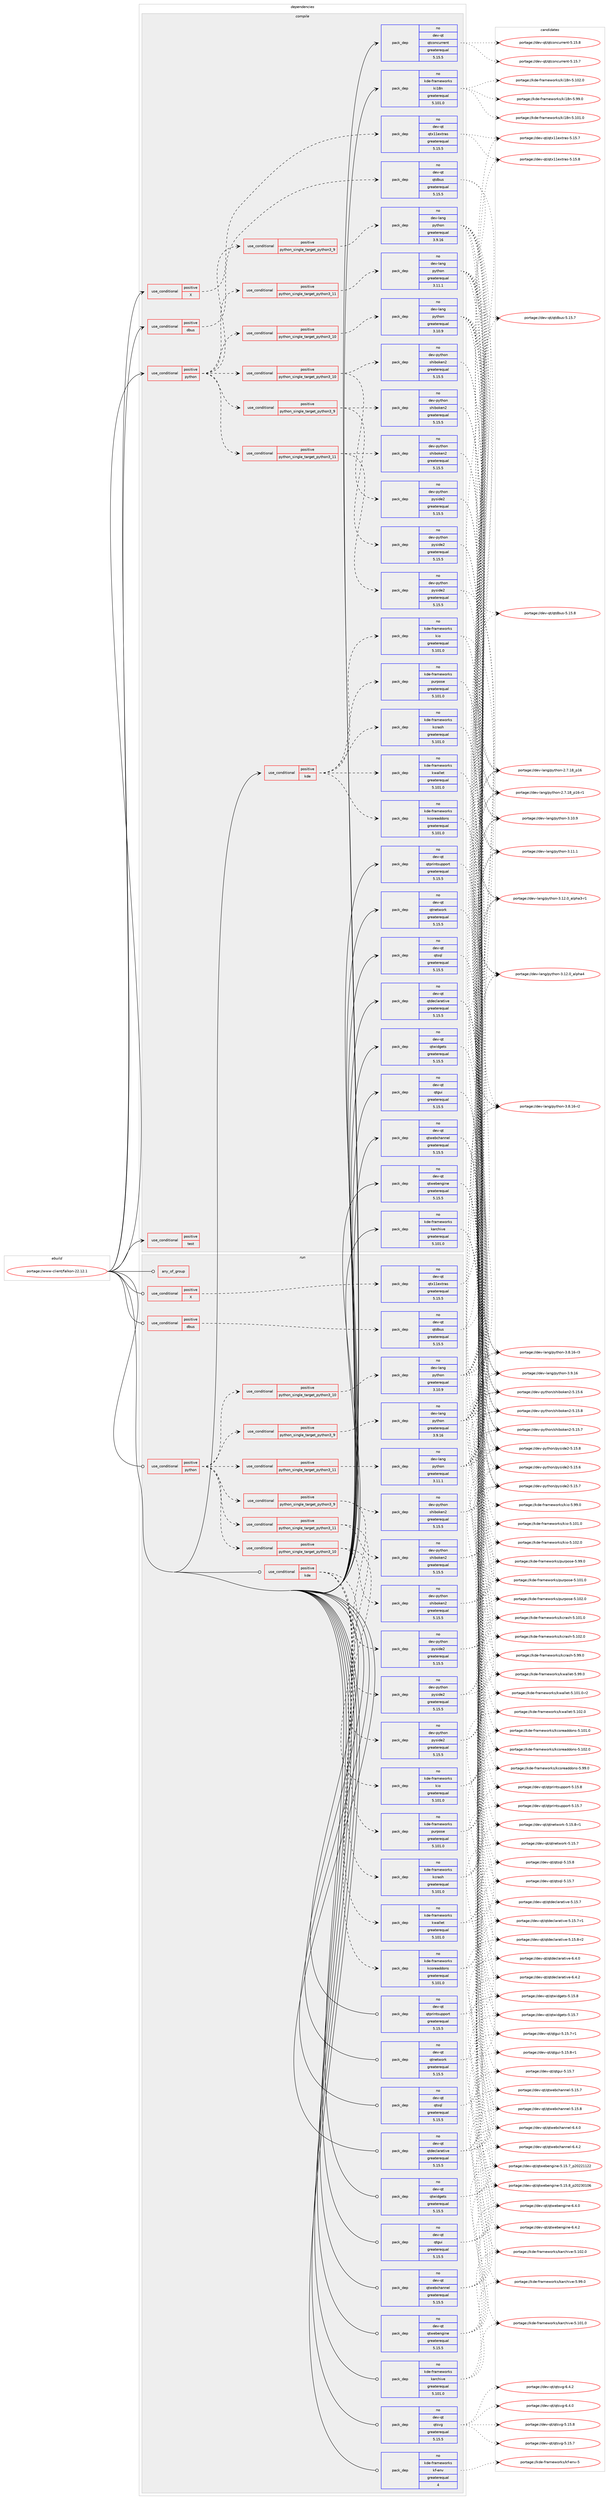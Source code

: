 digraph prolog {

# *************
# Graph options
# *************

newrank=true;
concentrate=true;
compound=true;
graph [rankdir=LR,fontname=Helvetica,fontsize=10,ranksep=1.5];#, ranksep=2.5, nodesep=0.2];
edge  [arrowhead=vee];
node  [fontname=Helvetica,fontsize=10];

# **********
# The ebuild
# **********

subgraph cluster_leftcol {
color=gray;
rank=same;
label=<<i>ebuild</i>>;
id [label="portage://www-client/falkon-22.12.1", color=red, width=4, href="../www-client/falkon-22.12.1.svg"];
}

# ****************
# The dependencies
# ****************

subgraph cluster_midcol {
color=gray;
label=<<i>dependencies</i>>;
subgraph cluster_compile {
fillcolor="#eeeeee";
style=filled;
label=<<i>compile</i>>;
subgraph cond7376 {
dependency11924 [label=<<TABLE BORDER="0" CELLBORDER="1" CELLSPACING="0" CELLPADDING="4"><TR><TD ROWSPAN="3" CELLPADDING="10">use_conditional</TD></TR><TR><TD>positive</TD></TR><TR><TD>X</TD></TR></TABLE>>, shape=none, color=red];
subgraph pack4401 {
dependency11925 [label=<<TABLE BORDER="0" CELLBORDER="1" CELLSPACING="0" CELLPADDING="4" WIDTH="220"><TR><TD ROWSPAN="6" CELLPADDING="30">pack_dep</TD></TR><TR><TD WIDTH="110">no</TD></TR><TR><TD>dev-qt</TD></TR><TR><TD>qtx11extras</TD></TR><TR><TD>greaterequal</TD></TR><TR><TD>5.15.5</TD></TR></TABLE>>, shape=none, color=blue];
}
dependency11924:e -> dependency11925:w [weight=20,style="dashed",arrowhead="vee"];
# *** BEGIN UNKNOWN DEPENDENCY TYPE (TODO) ***
# dependency11924 -> package_dependency(portage://www-client/falkon-22.12.1,install,no,x11-libs,libxcb,none,[,,],any_same_slot,[])
# *** END UNKNOWN DEPENDENCY TYPE (TODO) ***

# *** BEGIN UNKNOWN DEPENDENCY TYPE (TODO) ***
# dependency11924 -> package_dependency(portage://www-client/falkon-22.12.1,install,no,x11-libs,xcb-util,none,[,,],[],[])
# *** END UNKNOWN DEPENDENCY TYPE (TODO) ***

}
id:e -> dependency11924:w [weight=20,style="solid",arrowhead="vee"];
subgraph cond7377 {
dependency11926 [label=<<TABLE BORDER="0" CELLBORDER="1" CELLSPACING="0" CELLPADDING="4"><TR><TD ROWSPAN="3" CELLPADDING="10">use_conditional</TD></TR><TR><TD>positive</TD></TR><TR><TD>dbus</TD></TR></TABLE>>, shape=none, color=red];
subgraph pack4402 {
dependency11927 [label=<<TABLE BORDER="0" CELLBORDER="1" CELLSPACING="0" CELLPADDING="4" WIDTH="220"><TR><TD ROWSPAN="6" CELLPADDING="30">pack_dep</TD></TR><TR><TD WIDTH="110">no</TD></TR><TR><TD>dev-qt</TD></TR><TR><TD>qtdbus</TD></TR><TR><TD>greaterequal</TD></TR><TR><TD>5.15.5</TD></TR></TABLE>>, shape=none, color=blue];
}
dependency11926:e -> dependency11927:w [weight=20,style="dashed",arrowhead="vee"];
}
id:e -> dependency11926:w [weight=20,style="solid",arrowhead="vee"];
subgraph cond7378 {
dependency11928 [label=<<TABLE BORDER="0" CELLBORDER="1" CELLSPACING="0" CELLPADDING="4"><TR><TD ROWSPAN="3" CELLPADDING="10">use_conditional</TD></TR><TR><TD>positive</TD></TR><TR><TD>kde</TD></TR></TABLE>>, shape=none, color=red];
subgraph pack4403 {
dependency11929 [label=<<TABLE BORDER="0" CELLBORDER="1" CELLSPACING="0" CELLPADDING="4" WIDTH="220"><TR><TD ROWSPAN="6" CELLPADDING="30">pack_dep</TD></TR><TR><TD WIDTH="110">no</TD></TR><TR><TD>kde-frameworks</TD></TR><TR><TD>kcoreaddons</TD></TR><TR><TD>greaterequal</TD></TR><TR><TD>5.101.0</TD></TR></TABLE>>, shape=none, color=blue];
}
dependency11928:e -> dependency11929:w [weight=20,style="dashed",arrowhead="vee"];
subgraph pack4404 {
dependency11930 [label=<<TABLE BORDER="0" CELLBORDER="1" CELLSPACING="0" CELLPADDING="4" WIDTH="220"><TR><TD ROWSPAN="6" CELLPADDING="30">pack_dep</TD></TR><TR><TD WIDTH="110">no</TD></TR><TR><TD>kde-frameworks</TD></TR><TR><TD>kcrash</TD></TR><TR><TD>greaterequal</TD></TR><TR><TD>5.101.0</TD></TR></TABLE>>, shape=none, color=blue];
}
dependency11928:e -> dependency11930:w [weight=20,style="dashed",arrowhead="vee"];
subgraph pack4405 {
dependency11931 [label=<<TABLE BORDER="0" CELLBORDER="1" CELLSPACING="0" CELLPADDING="4" WIDTH="220"><TR><TD ROWSPAN="6" CELLPADDING="30">pack_dep</TD></TR><TR><TD WIDTH="110">no</TD></TR><TR><TD>kde-frameworks</TD></TR><TR><TD>kio</TD></TR><TR><TD>greaterequal</TD></TR><TR><TD>5.101.0</TD></TR></TABLE>>, shape=none, color=blue];
}
dependency11928:e -> dependency11931:w [weight=20,style="dashed",arrowhead="vee"];
subgraph pack4406 {
dependency11932 [label=<<TABLE BORDER="0" CELLBORDER="1" CELLSPACING="0" CELLPADDING="4" WIDTH="220"><TR><TD ROWSPAN="6" CELLPADDING="30">pack_dep</TD></TR><TR><TD WIDTH="110">no</TD></TR><TR><TD>kde-frameworks</TD></TR><TR><TD>kwallet</TD></TR><TR><TD>greaterequal</TD></TR><TR><TD>5.101.0</TD></TR></TABLE>>, shape=none, color=blue];
}
dependency11928:e -> dependency11932:w [weight=20,style="dashed",arrowhead="vee"];
subgraph pack4407 {
dependency11933 [label=<<TABLE BORDER="0" CELLBORDER="1" CELLSPACING="0" CELLPADDING="4" WIDTH="220"><TR><TD ROWSPAN="6" CELLPADDING="30">pack_dep</TD></TR><TR><TD WIDTH="110">no</TD></TR><TR><TD>kde-frameworks</TD></TR><TR><TD>purpose</TD></TR><TR><TD>greaterequal</TD></TR><TR><TD>5.101.0</TD></TR></TABLE>>, shape=none, color=blue];
}
dependency11928:e -> dependency11933:w [weight=20,style="dashed",arrowhead="vee"];
}
id:e -> dependency11928:w [weight=20,style="solid",arrowhead="vee"];
subgraph cond7379 {
dependency11934 [label=<<TABLE BORDER="0" CELLBORDER="1" CELLSPACING="0" CELLPADDING="4"><TR><TD ROWSPAN="3" CELLPADDING="10">use_conditional</TD></TR><TR><TD>positive</TD></TR><TR><TD>python</TD></TR></TABLE>>, shape=none, color=red];
subgraph cond7380 {
dependency11935 [label=<<TABLE BORDER="0" CELLBORDER="1" CELLSPACING="0" CELLPADDING="4"><TR><TD ROWSPAN="3" CELLPADDING="10">use_conditional</TD></TR><TR><TD>positive</TD></TR><TR><TD>python_single_target_python3_9</TD></TR></TABLE>>, shape=none, color=red];
subgraph pack4408 {
dependency11936 [label=<<TABLE BORDER="0" CELLBORDER="1" CELLSPACING="0" CELLPADDING="4" WIDTH="220"><TR><TD ROWSPAN="6" CELLPADDING="30">pack_dep</TD></TR><TR><TD WIDTH="110">no</TD></TR><TR><TD>dev-lang</TD></TR><TR><TD>python</TD></TR><TR><TD>greaterequal</TD></TR><TR><TD>3.9.16</TD></TR></TABLE>>, shape=none, color=blue];
}
dependency11935:e -> dependency11936:w [weight=20,style="dashed",arrowhead="vee"];
}
dependency11934:e -> dependency11935:w [weight=20,style="dashed",arrowhead="vee"];
subgraph cond7381 {
dependency11937 [label=<<TABLE BORDER="0" CELLBORDER="1" CELLSPACING="0" CELLPADDING="4"><TR><TD ROWSPAN="3" CELLPADDING="10">use_conditional</TD></TR><TR><TD>positive</TD></TR><TR><TD>python_single_target_python3_10</TD></TR></TABLE>>, shape=none, color=red];
subgraph pack4409 {
dependency11938 [label=<<TABLE BORDER="0" CELLBORDER="1" CELLSPACING="0" CELLPADDING="4" WIDTH="220"><TR><TD ROWSPAN="6" CELLPADDING="30">pack_dep</TD></TR><TR><TD WIDTH="110">no</TD></TR><TR><TD>dev-lang</TD></TR><TR><TD>python</TD></TR><TR><TD>greaterequal</TD></TR><TR><TD>3.10.9</TD></TR></TABLE>>, shape=none, color=blue];
}
dependency11937:e -> dependency11938:w [weight=20,style="dashed",arrowhead="vee"];
}
dependency11934:e -> dependency11937:w [weight=20,style="dashed",arrowhead="vee"];
subgraph cond7382 {
dependency11939 [label=<<TABLE BORDER="0" CELLBORDER="1" CELLSPACING="0" CELLPADDING="4"><TR><TD ROWSPAN="3" CELLPADDING="10">use_conditional</TD></TR><TR><TD>positive</TD></TR><TR><TD>python_single_target_python3_11</TD></TR></TABLE>>, shape=none, color=red];
subgraph pack4410 {
dependency11940 [label=<<TABLE BORDER="0" CELLBORDER="1" CELLSPACING="0" CELLPADDING="4" WIDTH="220"><TR><TD ROWSPAN="6" CELLPADDING="30">pack_dep</TD></TR><TR><TD WIDTH="110">no</TD></TR><TR><TD>dev-lang</TD></TR><TR><TD>python</TD></TR><TR><TD>greaterequal</TD></TR><TR><TD>3.11.1</TD></TR></TABLE>>, shape=none, color=blue];
}
dependency11939:e -> dependency11940:w [weight=20,style="dashed",arrowhead="vee"];
}
dependency11934:e -> dependency11939:w [weight=20,style="dashed",arrowhead="vee"];
subgraph cond7383 {
dependency11941 [label=<<TABLE BORDER="0" CELLBORDER="1" CELLSPACING="0" CELLPADDING="4"><TR><TD ROWSPAN="3" CELLPADDING="10">use_conditional</TD></TR><TR><TD>positive</TD></TR><TR><TD>python_single_target_python3_9</TD></TR></TABLE>>, shape=none, color=red];
subgraph pack4411 {
dependency11942 [label=<<TABLE BORDER="0" CELLBORDER="1" CELLSPACING="0" CELLPADDING="4" WIDTH="220"><TR><TD ROWSPAN="6" CELLPADDING="30">pack_dep</TD></TR><TR><TD WIDTH="110">no</TD></TR><TR><TD>dev-python</TD></TR><TR><TD>pyside2</TD></TR><TR><TD>greaterequal</TD></TR><TR><TD>5.15.5</TD></TR></TABLE>>, shape=none, color=blue];
}
dependency11941:e -> dependency11942:w [weight=20,style="dashed",arrowhead="vee"];
subgraph pack4412 {
dependency11943 [label=<<TABLE BORDER="0" CELLBORDER="1" CELLSPACING="0" CELLPADDING="4" WIDTH="220"><TR><TD ROWSPAN="6" CELLPADDING="30">pack_dep</TD></TR><TR><TD WIDTH="110">no</TD></TR><TR><TD>dev-python</TD></TR><TR><TD>shiboken2</TD></TR><TR><TD>greaterequal</TD></TR><TR><TD>5.15.5</TD></TR></TABLE>>, shape=none, color=blue];
}
dependency11941:e -> dependency11943:w [weight=20,style="dashed",arrowhead="vee"];
}
dependency11934:e -> dependency11941:w [weight=20,style="dashed",arrowhead="vee"];
subgraph cond7384 {
dependency11944 [label=<<TABLE BORDER="0" CELLBORDER="1" CELLSPACING="0" CELLPADDING="4"><TR><TD ROWSPAN="3" CELLPADDING="10">use_conditional</TD></TR><TR><TD>positive</TD></TR><TR><TD>python_single_target_python3_10</TD></TR></TABLE>>, shape=none, color=red];
subgraph pack4413 {
dependency11945 [label=<<TABLE BORDER="0" CELLBORDER="1" CELLSPACING="0" CELLPADDING="4" WIDTH="220"><TR><TD ROWSPAN="6" CELLPADDING="30">pack_dep</TD></TR><TR><TD WIDTH="110">no</TD></TR><TR><TD>dev-python</TD></TR><TR><TD>pyside2</TD></TR><TR><TD>greaterequal</TD></TR><TR><TD>5.15.5</TD></TR></TABLE>>, shape=none, color=blue];
}
dependency11944:e -> dependency11945:w [weight=20,style="dashed",arrowhead="vee"];
subgraph pack4414 {
dependency11946 [label=<<TABLE BORDER="0" CELLBORDER="1" CELLSPACING="0" CELLPADDING="4" WIDTH="220"><TR><TD ROWSPAN="6" CELLPADDING="30">pack_dep</TD></TR><TR><TD WIDTH="110">no</TD></TR><TR><TD>dev-python</TD></TR><TR><TD>shiboken2</TD></TR><TR><TD>greaterequal</TD></TR><TR><TD>5.15.5</TD></TR></TABLE>>, shape=none, color=blue];
}
dependency11944:e -> dependency11946:w [weight=20,style="dashed",arrowhead="vee"];
}
dependency11934:e -> dependency11944:w [weight=20,style="dashed",arrowhead="vee"];
subgraph cond7385 {
dependency11947 [label=<<TABLE BORDER="0" CELLBORDER="1" CELLSPACING="0" CELLPADDING="4"><TR><TD ROWSPAN="3" CELLPADDING="10">use_conditional</TD></TR><TR><TD>positive</TD></TR><TR><TD>python_single_target_python3_11</TD></TR></TABLE>>, shape=none, color=red];
subgraph pack4415 {
dependency11948 [label=<<TABLE BORDER="0" CELLBORDER="1" CELLSPACING="0" CELLPADDING="4" WIDTH="220"><TR><TD ROWSPAN="6" CELLPADDING="30">pack_dep</TD></TR><TR><TD WIDTH="110">no</TD></TR><TR><TD>dev-python</TD></TR><TR><TD>pyside2</TD></TR><TR><TD>greaterequal</TD></TR><TR><TD>5.15.5</TD></TR></TABLE>>, shape=none, color=blue];
}
dependency11947:e -> dependency11948:w [weight=20,style="dashed",arrowhead="vee"];
subgraph pack4416 {
dependency11949 [label=<<TABLE BORDER="0" CELLBORDER="1" CELLSPACING="0" CELLPADDING="4" WIDTH="220"><TR><TD ROWSPAN="6" CELLPADDING="30">pack_dep</TD></TR><TR><TD WIDTH="110">no</TD></TR><TR><TD>dev-python</TD></TR><TR><TD>shiboken2</TD></TR><TR><TD>greaterequal</TD></TR><TR><TD>5.15.5</TD></TR></TABLE>>, shape=none, color=blue];
}
dependency11947:e -> dependency11949:w [weight=20,style="dashed",arrowhead="vee"];
}
dependency11934:e -> dependency11947:w [weight=20,style="dashed",arrowhead="vee"];
}
id:e -> dependency11934:w [weight=20,style="solid",arrowhead="vee"];
subgraph cond7386 {
dependency11950 [label=<<TABLE BORDER="0" CELLBORDER="1" CELLSPACING="0" CELLPADDING="4"><TR><TD ROWSPAN="3" CELLPADDING="10">use_conditional</TD></TR><TR><TD>positive</TD></TR><TR><TD>test</TD></TR></TABLE>>, shape=none, color=red];
# *** BEGIN UNKNOWN DEPENDENCY TYPE (TODO) ***
# dependency11950 -> package_dependency(portage://www-client/falkon-22.12.1,install,no,dev-qt,qttest,none,[,,],[slot(5)],[])
# *** END UNKNOWN DEPENDENCY TYPE (TODO) ***

}
id:e -> dependency11950:w [weight=20,style="solid",arrowhead="vee"];
# *** BEGIN UNKNOWN DEPENDENCY TYPE (TODO) ***
# id -> package_dependency(portage://www-client/falkon-22.12.1,install,no,dev-libs,openssl,none,[,,],[slot(0),equal],[])
# *** END UNKNOWN DEPENDENCY TYPE (TODO) ***

subgraph pack4417 {
dependency11951 [label=<<TABLE BORDER="0" CELLBORDER="1" CELLSPACING="0" CELLPADDING="4" WIDTH="220"><TR><TD ROWSPAN="6" CELLPADDING="30">pack_dep</TD></TR><TR><TD WIDTH="110">no</TD></TR><TR><TD>dev-qt</TD></TR><TR><TD>qtconcurrent</TD></TR><TR><TD>greaterequal</TD></TR><TR><TD>5.15.5</TD></TR></TABLE>>, shape=none, color=blue];
}
id:e -> dependency11951:w [weight=20,style="solid",arrowhead="vee"];
# *** BEGIN UNKNOWN DEPENDENCY TYPE (TODO) ***
# id -> package_dependency(portage://www-client/falkon-22.12.1,install,no,dev-qt,qtcore,none,[,,],[slot(5)],[])
# *** END UNKNOWN DEPENDENCY TYPE (TODO) ***

subgraph pack4418 {
dependency11952 [label=<<TABLE BORDER="0" CELLBORDER="1" CELLSPACING="0" CELLPADDING="4" WIDTH="220"><TR><TD ROWSPAN="6" CELLPADDING="30">pack_dep</TD></TR><TR><TD WIDTH="110">no</TD></TR><TR><TD>dev-qt</TD></TR><TR><TD>qtdeclarative</TD></TR><TR><TD>greaterequal</TD></TR><TR><TD>5.15.5</TD></TR></TABLE>>, shape=none, color=blue];
}
id:e -> dependency11952:w [weight=20,style="solid",arrowhead="vee"];
subgraph pack4419 {
dependency11953 [label=<<TABLE BORDER="0" CELLBORDER="1" CELLSPACING="0" CELLPADDING="4" WIDTH="220"><TR><TD ROWSPAN="6" CELLPADDING="30">pack_dep</TD></TR><TR><TD WIDTH="110">no</TD></TR><TR><TD>dev-qt</TD></TR><TR><TD>qtgui</TD></TR><TR><TD>greaterequal</TD></TR><TR><TD>5.15.5</TD></TR></TABLE>>, shape=none, color=blue];
}
id:e -> dependency11953:w [weight=20,style="solid",arrowhead="vee"];
subgraph pack4420 {
dependency11954 [label=<<TABLE BORDER="0" CELLBORDER="1" CELLSPACING="0" CELLPADDING="4" WIDTH="220"><TR><TD ROWSPAN="6" CELLPADDING="30">pack_dep</TD></TR><TR><TD WIDTH="110">no</TD></TR><TR><TD>dev-qt</TD></TR><TR><TD>qtnetwork</TD></TR><TR><TD>greaterequal</TD></TR><TR><TD>5.15.5</TD></TR></TABLE>>, shape=none, color=blue];
}
id:e -> dependency11954:w [weight=20,style="solid",arrowhead="vee"];
subgraph pack4421 {
dependency11955 [label=<<TABLE BORDER="0" CELLBORDER="1" CELLSPACING="0" CELLPADDING="4" WIDTH="220"><TR><TD ROWSPAN="6" CELLPADDING="30">pack_dep</TD></TR><TR><TD WIDTH="110">no</TD></TR><TR><TD>dev-qt</TD></TR><TR><TD>qtprintsupport</TD></TR><TR><TD>greaterequal</TD></TR><TR><TD>5.15.5</TD></TR></TABLE>>, shape=none, color=blue];
}
id:e -> dependency11955:w [weight=20,style="solid",arrowhead="vee"];
subgraph pack4422 {
dependency11956 [label=<<TABLE BORDER="0" CELLBORDER="1" CELLSPACING="0" CELLPADDING="4" WIDTH="220"><TR><TD ROWSPAN="6" CELLPADDING="30">pack_dep</TD></TR><TR><TD WIDTH="110">no</TD></TR><TR><TD>dev-qt</TD></TR><TR><TD>qtsql</TD></TR><TR><TD>greaterequal</TD></TR><TR><TD>5.15.5</TD></TR></TABLE>>, shape=none, color=blue];
}
id:e -> dependency11956:w [weight=20,style="solid",arrowhead="vee"];
subgraph pack4423 {
dependency11957 [label=<<TABLE BORDER="0" CELLBORDER="1" CELLSPACING="0" CELLPADDING="4" WIDTH="220"><TR><TD ROWSPAN="6" CELLPADDING="30">pack_dep</TD></TR><TR><TD WIDTH="110">no</TD></TR><TR><TD>dev-qt</TD></TR><TR><TD>qtwebchannel</TD></TR><TR><TD>greaterequal</TD></TR><TR><TD>5.15.5</TD></TR></TABLE>>, shape=none, color=blue];
}
id:e -> dependency11957:w [weight=20,style="solid",arrowhead="vee"];
subgraph pack4424 {
dependency11958 [label=<<TABLE BORDER="0" CELLBORDER="1" CELLSPACING="0" CELLPADDING="4" WIDTH="220"><TR><TD ROWSPAN="6" CELLPADDING="30">pack_dep</TD></TR><TR><TD WIDTH="110">no</TD></TR><TR><TD>dev-qt</TD></TR><TR><TD>qtwebengine</TD></TR><TR><TD>greaterequal</TD></TR><TR><TD>5.15.5</TD></TR></TABLE>>, shape=none, color=blue];
}
id:e -> dependency11958:w [weight=20,style="solid",arrowhead="vee"];
subgraph pack4425 {
dependency11959 [label=<<TABLE BORDER="0" CELLBORDER="1" CELLSPACING="0" CELLPADDING="4" WIDTH="220"><TR><TD ROWSPAN="6" CELLPADDING="30">pack_dep</TD></TR><TR><TD WIDTH="110">no</TD></TR><TR><TD>dev-qt</TD></TR><TR><TD>qtwidgets</TD></TR><TR><TD>greaterequal</TD></TR><TR><TD>5.15.5</TD></TR></TABLE>>, shape=none, color=blue];
}
id:e -> dependency11959:w [weight=20,style="solid",arrowhead="vee"];
subgraph pack4426 {
dependency11960 [label=<<TABLE BORDER="0" CELLBORDER="1" CELLSPACING="0" CELLPADDING="4" WIDTH="220"><TR><TD ROWSPAN="6" CELLPADDING="30">pack_dep</TD></TR><TR><TD WIDTH="110">no</TD></TR><TR><TD>kde-frameworks</TD></TR><TR><TD>karchive</TD></TR><TR><TD>greaterequal</TD></TR><TR><TD>5.101.0</TD></TR></TABLE>>, shape=none, color=blue];
}
id:e -> dependency11960:w [weight=20,style="solid",arrowhead="vee"];
subgraph pack4427 {
dependency11961 [label=<<TABLE BORDER="0" CELLBORDER="1" CELLSPACING="0" CELLPADDING="4" WIDTH="220"><TR><TD ROWSPAN="6" CELLPADDING="30">pack_dep</TD></TR><TR><TD WIDTH="110">no</TD></TR><TR><TD>kde-frameworks</TD></TR><TR><TD>ki18n</TD></TR><TR><TD>greaterequal</TD></TR><TR><TD>5.101.0</TD></TR></TABLE>>, shape=none, color=blue];
}
id:e -> dependency11961:w [weight=20,style="solid",arrowhead="vee"];
# *** BEGIN UNKNOWN DEPENDENCY TYPE (TODO) ***
# id -> package_dependency(portage://www-client/falkon-22.12.1,install,no,virtual,libintl,none,[,,],[],[])
# *** END UNKNOWN DEPENDENCY TYPE (TODO) ***

}
subgraph cluster_compileandrun {
fillcolor="#eeeeee";
style=filled;
label=<<i>compile and run</i>>;
}
subgraph cluster_run {
fillcolor="#eeeeee";
style=filled;
label=<<i>run</i>>;
subgraph any139 {
dependency11962 [label=<<TABLE BORDER="0" CELLBORDER="1" CELLSPACING="0" CELLPADDING="4"><TR><TD CELLPADDING="10">any_of_group</TD></TR></TABLE>>, shape=none, color=red];# *** BEGIN UNKNOWN DEPENDENCY TYPE (TODO) ***
# dependency11962 -> package_dependency(portage://www-client/falkon-22.12.1,run,no,kde-frameworks,breeze-icons,none,[,,],any_different_slot,[])
# *** END UNKNOWN DEPENDENCY TYPE (TODO) ***

# *** BEGIN UNKNOWN DEPENDENCY TYPE (TODO) ***
# dependency11962 -> package_dependency(portage://www-client/falkon-22.12.1,run,no,kde-frameworks,oxygen-icons,none,[,,],any_different_slot,[])
# *** END UNKNOWN DEPENDENCY TYPE (TODO) ***

}
id:e -> dependency11962:w [weight=20,style="solid",arrowhead="odot"];
subgraph cond7387 {
dependency11963 [label=<<TABLE BORDER="0" CELLBORDER="1" CELLSPACING="0" CELLPADDING="4"><TR><TD ROWSPAN="3" CELLPADDING="10">use_conditional</TD></TR><TR><TD>positive</TD></TR><TR><TD>X</TD></TR></TABLE>>, shape=none, color=red];
subgraph pack4428 {
dependency11964 [label=<<TABLE BORDER="0" CELLBORDER="1" CELLSPACING="0" CELLPADDING="4" WIDTH="220"><TR><TD ROWSPAN="6" CELLPADDING="30">pack_dep</TD></TR><TR><TD WIDTH="110">no</TD></TR><TR><TD>dev-qt</TD></TR><TR><TD>qtx11extras</TD></TR><TR><TD>greaterequal</TD></TR><TR><TD>5.15.5</TD></TR></TABLE>>, shape=none, color=blue];
}
dependency11963:e -> dependency11964:w [weight=20,style="dashed",arrowhead="vee"];
# *** BEGIN UNKNOWN DEPENDENCY TYPE (TODO) ***
# dependency11963 -> package_dependency(portage://www-client/falkon-22.12.1,run,no,x11-libs,libxcb,none,[,,],any_same_slot,[])
# *** END UNKNOWN DEPENDENCY TYPE (TODO) ***

# *** BEGIN UNKNOWN DEPENDENCY TYPE (TODO) ***
# dependency11963 -> package_dependency(portage://www-client/falkon-22.12.1,run,no,x11-libs,xcb-util,none,[,,],[],[])
# *** END UNKNOWN DEPENDENCY TYPE (TODO) ***

}
id:e -> dependency11963:w [weight=20,style="solid",arrowhead="odot"];
subgraph cond7388 {
dependency11965 [label=<<TABLE BORDER="0" CELLBORDER="1" CELLSPACING="0" CELLPADDING="4"><TR><TD ROWSPAN="3" CELLPADDING="10">use_conditional</TD></TR><TR><TD>positive</TD></TR><TR><TD>dbus</TD></TR></TABLE>>, shape=none, color=red];
subgraph pack4429 {
dependency11966 [label=<<TABLE BORDER="0" CELLBORDER="1" CELLSPACING="0" CELLPADDING="4" WIDTH="220"><TR><TD ROWSPAN="6" CELLPADDING="30">pack_dep</TD></TR><TR><TD WIDTH="110">no</TD></TR><TR><TD>dev-qt</TD></TR><TR><TD>qtdbus</TD></TR><TR><TD>greaterequal</TD></TR><TR><TD>5.15.5</TD></TR></TABLE>>, shape=none, color=blue];
}
dependency11965:e -> dependency11966:w [weight=20,style="dashed",arrowhead="vee"];
}
id:e -> dependency11965:w [weight=20,style="solid",arrowhead="odot"];
subgraph cond7389 {
dependency11967 [label=<<TABLE BORDER="0" CELLBORDER="1" CELLSPACING="0" CELLPADDING="4"><TR><TD ROWSPAN="3" CELLPADDING="10">use_conditional</TD></TR><TR><TD>positive</TD></TR><TR><TD>kde</TD></TR></TABLE>>, shape=none, color=red];
subgraph pack4430 {
dependency11968 [label=<<TABLE BORDER="0" CELLBORDER="1" CELLSPACING="0" CELLPADDING="4" WIDTH="220"><TR><TD ROWSPAN="6" CELLPADDING="30">pack_dep</TD></TR><TR><TD WIDTH="110">no</TD></TR><TR><TD>kde-frameworks</TD></TR><TR><TD>kcoreaddons</TD></TR><TR><TD>greaterequal</TD></TR><TR><TD>5.101.0</TD></TR></TABLE>>, shape=none, color=blue];
}
dependency11967:e -> dependency11968:w [weight=20,style="dashed",arrowhead="vee"];
subgraph pack4431 {
dependency11969 [label=<<TABLE BORDER="0" CELLBORDER="1" CELLSPACING="0" CELLPADDING="4" WIDTH="220"><TR><TD ROWSPAN="6" CELLPADDING="30">pack_dep</TD></TR><TR><TD WIDTH="110">no</TD></TR><TR><TD>kde-frameworks</TD></TR><TR><TD>kcrash</TD></TR><TR><TD>greaterequal</TD></TR><TR><TD>5.101.0</TD></TR></TABLE>>, shape=none, color=blue];
}
dependency11967:e -> dependency11969:w [weight=20,style="dashed",arrowhead="vee"];
subgraph pack4432 {
dependency11970 [label=<<TABLE BORDER="0" CELLBORDER="1" CELLSPACING="0" CELLPADDING="4" WIDTH="220"><TR><TD ROWSPAN="6" CELLPADDING="30">pack_dep</TD></TR><TR><TD WIDTH="110">no</TD></TR><TR><TD>kde-frameworks</TD></TR><TR><TD>kio</TD></TR><TR><TD>greaterequal</TD></TR><TR><TD>5.101.0</TD></TR></TABLE>>, shape=none, color=blue];
}
dependency11967:e -> dependency11970:w [weight=20,style="dashed",arrowhead="vee"];
subgraph pack4433 {
dependency11971 [label=<<TABLE BORDER="0" CELLBORDER="1" CELLSPACING="0" CELLPADDING="4" WIDTH="220"><TR><TD ROWSPAN="6" CELLPADDING="30">pack_dep</TD></TR><TR><TD WIDTH="110">no</TD></TR><TR><TD>kde-frameworks</TD></TR><TR><TD>kwallet</TD></TR><TR><TD>greaterequal</TD></TR><TR><TD>5.101.0</TD></TR></TABLE>>, shape=none, color=blue];
}
dependency11967:e -> dependency11971:w [weight=20,style="dashed",arrowhead="vee"];
subgraph pack4434 {
dependency11972 [label=<<TABLE BORDER="0" CELLBORDER="1" CELLSPACING="0" CELLPADDING="4" WIDTH="220"><TR><TD ROWSPAN="6" CELLPADDING="30">pack_dep</TD></TR><TR><TD WIDTH="110">no</TD></TR><TR><TD>kde-frameworks</TD></TR><TR><TD>purpose</TD></TR><TR><TD>greaterequal</TD></TR><TR><TD>5.101.0</TD></TR></TABLE>>, shape=none, color=blue];
}
dependency11967:e -> dependency11972:w [weight=20,style="dashed",arrowhead="vee"];
}
id:e -> dependency11967:w [weight=20,style="solid",arrowhead="odot"];
subgraph cond7390 {
dependency11973 [label=<<TABLE BORDER="0" CELLBORDER="1" CELLSPACING="0" CELLPADDING="4"><TR><TD ROWSPAN="3" CELLPADDING="10">use_conditional</TD></TR><TR><TD>positive</TD></TR><TR><TD>python</TD></TR></TABLE>>, shape=none, color=red];
subgraph cond7391 {
dependency11974 [label=<<TABLE BORDER="0" CELLBORDER="1" CELLSPACING="0" CELLPADDING="4"><TR><TD ROWSPAN="3" CELLPADDING="10">use_conditional</TD></TR><TR><TD>positive</TD></TR><TR><TD>python_single_target_python3_9</TD></TR></TABLE>>, shape=none, color=red];
subgraph pack4435 {
dependency11975 [label=<<TABLE BORDER="0" CELLBORDER="1" CELLSPACING="0" CELLPADDING="4" WIDTH="220"><TR><TD ROWSPAN="6" CELLPADDING="30">pack_dep</TD></TR><TR><TD WIDTH="110">no</TD></TR><TR><TD>dev-lang</TD></TR><TR><TD>python</TD></TR><TR><TD>greaterequal</TD></TR><TR><TD>3.9.16</TD></TR></TABLE>>, shape=none, color=blue];
}
dependency11974:e -> dependency11975:w [weight=20,style="dashed",arrowhead="vee"];
}
dependency11973:e -> dependency11974:w [weight=20,style="dashed",arrowhead="vee"];
subgraph cond7392 {
dependency11976 [label=<<TABLE BORDER="0" CELLBORDER="1" CELLSPACING="0" CELLPADDING="4"><TR><TD ROWSPAN="3" CELLPADDING="10">use_conditional</TD></TR><TR><TD>positive</TD></TR><TR><TD>python_single_target_python3_10</TD></TR></TABLE>>, shape=none, color=red];
subgraph pack4436 {
dependency11977 [label=<<TABLE BORDER="0" CELLBORDER="1" CELLSPACING="0" CELLPADDING="4" WIDTH="220"><TR><TD ROWSPAN="6" CELLPADDING="30">pack_dep</TD></TR><TR><TD WIDTH="110">no</TD></TR><TR><TD>dev-lang</TD></TR><TR><TD>python</TD></TR><TR><TD>greaterequal</TD></TR><TR><TD>3.10.9</TD></TR></TABLE>>, shape=none, color=blue];
}
dependency11976:e -> dependency11977:w [weight=20,style="dashed",arrowhead="vee"];
}
dependency11973:e -> dependency11976:w [weight=20,style="dashed",arrowhead="vee"];
subgraph cond7393 {
dependency11978 [label=<<TABLE BORDER="0" CELLBORDER="1" CELLSPACING="0" CELLPADDING="4"><TR><TD ROWSPAN="3" CELLPADDING="10">use_conditional</TD></TR><TR><TD>positive</TD></TR><TR><TD>python_single_target_python3_11</TD></TR></TABLE>>, shape=none, color=red];
subgraph pack4437 {
dependency11979 [label=<<TABLE BORDER="0" CELLBORDER="1" CELLSPACING="0" CELLPADDING="4" WIDTH="220"><TR><TD ROWSPAN="6" CELLPADDING="30">pack_dep</TD></TR><TR><TD WIDTH="110">no</TD></TR><TR><TD>dev-lang</TD></TR><TR><TD>python</TD></TR><TR><TD>greaterequal</TD></TR><TR><TD>3.11.1</TD></TR></TABLE>>, shape=none, color=blue];
}
dependency11978:e -> dependency11979:w [weight=20,style="dashed",arrowhead="vee"];
}
dependency11973:e -> dependency11978:w [weight=20,style="dashed",arrowhead="vee"];
subgraph cond7394 {
dependency11980 [label=<<TABLE BORDER="0" CELLBORDER="1" CELLSPACING="0" CELLPADDING="4"><TR><TD ROWSPAN="3" CELLPADDING="10">use_conditional</TD></TR><TR><TD>positive</TD></TR><TR><TD>python_single_target_python3_9</TD></TR></TABLE>>, shape=none, color=red];
subgraph pack4438 {
dependency11981 [label=<<TABLE BORDER="0" CELLBORDER="1" CELLSPACING="0" CELLPADDING="4" WIDTH="220"><TR><TD ROWSPAN="6" CELLPADDING="30">pack_dep</TD></TR><TR><TD WIDTH="110">no</TD></TR><TR><TD>dev-python</TD></TR><TR><TD>pyside2</TD></TR><TR><TD>greaterequal</TD></TR><TR><TD>5.15.5</TD></TR></TABLE>>, shape=none, color=blue];
}
dependency11980:e -> dependency11981:w [weight=20,style="dashed",arrowhead="vee"];
subgraph pack4439 {
dependency11982 [label=<<TABLE BORDER="0" CELLBORDER="1" CELLSPACING="0" CELLPADDING="4" WIDTH="220"><TR><TD ROWSPAN="6" CELLPADDING="30">pack_dep</TD></TR><TR><TD WIDTH="110">no</TD></TR><TR><TD>dev-python</TD></TR><TR><TD>shiboken2</TD></TR><TR><TD>greaterequal</TD></TR><TR><TD>5.15.5</TD></TR></TABLE>>, shape=none, color=blue];
}
dependency11980:e -> dependency11982:w [weight=20,style="dashed",arrowhead="vee"];
}
dependency11973:e -> dependency11980:w [weight=20,style="dashed",arrowhead="vee"];
subgraph cond7395 {
dependency11983 [label=<<TABLE BORDER="0" CELLBORDER="1" CELLSPACING="0" CELLPADDING="4"><TR><TD ROWSPAN="3" CELLPADDING="10">use_conditional</TD></TR><TR><TD>positive</TD></TR><TR><TD>python_single_target_python3_10</TD></TR></TABLE>>, shape=none, color=red];
subgraph pack4440 {
dependency11984 [label=<<TABLE BORDER="0" CELLBORDER="1" CELLSPACING="0" CELLPADDING="4" WIDTH="220"><TR><TD ROWSPAN="6" CELLPADDING="30">pack_dep</TD></TR><TR><TD WIDTH="110">no</TD></TR><TR><TD>dev-python</TD></TR><TR><TD>pyside2</TD></TR><TR><TD>greaterequal</TD></TR><TR><TD>5.15.5</TD></TR></TABLE>>, shape=none, color=blue];
}
dependency11983:e -> dependency11984:w [weight=20,style="dashed",arrowhead="vee"];
subgraph pack4441 {
dependency11985 [label=<<TABLE BORDER="0" CELLBORDER="1" CELLSPACING="0" CELLPADDING="4" WIDTH="220"><TR><TD ROWSPAN="6" CELLPADDING="30">pack_dep</TD></TR><TR><TD WIDTH="110">no</TD></TR><TR><TD>dev-python</TD></TR><TR><TD>shiboken2</TD></TR><TR><TD>greaterequal</TD></TR><TR><TD>5.15.5</TD></TR></TABLE>>, shape=none, color=blue];
}
dependency11983:e -> dependency11985:w [weight=20,style="dashed",arrowhead="vee"];
}
dependency11973:e -> dependency11983:w [weight=20,style="dashed",arrowhead="vee"];
subgraph cond7396 {
dependency11986 [label=<<TABLE BORDER="0" CELLBORDER="1" CELLSPACING="0" CELLPADDING="4"><TR><TD ROWSPAN="3" CELLPADDING="10">use_conditional</TD></TR><TR><TD>positive</TD></TR><TR><TD>python_single_target_python3_11</TD></TR></TABLE>>, shape=none, color=red];
subgraph pack4442 {
dependency11987 [label=<<TABLE BORDER="0" CELLBORDER="1" CELLSPACING="0" CELLPADDING="4" WIDTH="220"><TR><TD ROWSPAN="6" CELLPADDING="30">pack_dep</TD></TR><TR><TD WIDTH="110">no</TD></TR><TR><TD>dev-python</TD></TR><TR><TD>pyside2</TD></TR><TR><TD>greaterequal</TD></TR><TR><TD>5.15.5</TD></TR></TABLE>>, shape=none, color=blue];
}
dependency11986:e -> dependency11987:w [weight=20,style="dashed",arrowhead="vee"];
subgraph pack4443 {
dependency11988 [label=<<TABLE BORDER="0" CELLBORDER="1" CELLSPACING="0" CELLPADDING="4" WIDTH="220"><TR><TD ROWSPAN="6" CELLPADDING="30">pack_dep</TD></TR><TR><TD WIDTH="110">no</TD></TR><TR><TD>dev-python</TD></TR><TR><TD>shiboken2</TD></TR><TR><TD>greaterequal</TD></TR><TR><TD>5.15.5</TD></TR></TABLE>>, shape=none, color=blue];
}
dependency11986:e -> dependency11988:w [weight=20,style="dashed",arrowhead="vee"];
}
dependency11973:e -> dependency11986:w [weight=20,style="dashed",arrowhead="vee"];
}
id:e -> dependency11973:w [weight=20,style="solid",arrowhead="odot"];
# *** BEGIN UNKNOWN DEPENDENCY TYPE (TODO) ***
# id -> package_dependency(portage://www-client/falkon-22.12.1,run,no,dev-libs,openssl,none,[,,],[slot(0),equal],[])
# *** END UNKNOWN DEPENDENCY TYPE (TODO) ***

# *** BEGIN UNKNOWN DEPENDENCY TYPE (TODO) ***
# id -> package_dependency(portage://www-client/falkon-22.12.1,run,no,dev-qt,qtcore,none,[,,],[slot(5)],[])
# *** END UNKNOWN DEPENDENCY TYPE (TODO) ***

subgraph pack4444 {
dependency11989 [label=<<TABLE BORDER="0" CELLBORDER="1" CELLSPACING="0" CELLPADDING="4" WIDTH="220"><TR><TD ROWSPAN="6" CELLPADDING="30">pack_dep</TD></TR><TR><TD WIDTH="110">no</TD></TR><TR><TD>dev-qt</TD></TR><TR><TD>qtdeclarative</TD></TR><TR><TD>greaterequal</TD></TR><TR><TD>5.15.5</TD></TR></TABLE>>, shape=none, color=blue];
}
id:e -> dependency11989:w [weight=20,style="solid",arrowhead="odot"];
subgraph pack4445 {
dependency11990 [label=<<TABLE BORDER="0" CELLBORDER="1" CELLSPACING="0" CELLPADDING="4" WIDTH="220"><TR><TD ROWSPAN="6" CELLPADDING="30">pack_dep</TD></TR><TR><TD WIDTH="110">no</TD></TR><TR><TD>dev-qt</TD></TR><TR><TD>qtgui</TD></TR><TR><TD>greaterequal</TD></TR><TR><TD>5.15.5</TD></TR></TABLE>>, shape=none, color=blue];
}
id:e -> dependency11990:w [weight=20,style="solid",arrowhead="odot"];
subgraph pack4446 {
dependency11991 [label=<<TABLE BORDER="0" CELLBORDER="1" CELLSPACING="0" CELLPADDING="4" WIDTH="220"><TR><TD ROWSPAN="6" CELLPADDING="30">pack_dep</TD></TR><TR><TD WIDTH="110">no</TD></TR><TR><TD>dev-qt</TD></TR><TR><TD>qtnetwork</TD></TR><TR><TD>greaterequal</TD></TR><TR><TD>5.15.5</TD></TR></TABLE>>, shape=none, color=blue];
}
id:e -> dependency11991:w [weight=20,style="solid",arrowhead="odot"];
subgraph pack4447 {
dependency11992 [label=<<TABLE BORDER="0" CELLBORDER="1" CELLSPACING="0" CELLPADDING="4" WIDTH="220"><TR><TD ROWSPAN="6" CELLPADDING="30">pack_dep</TD></TR><TR><TD WIDTH="110">no</TD></TR><TR><TD>dev-qt</TD></TR><TR><TD>qtprintsupport</TD></TR><TR><TD>greaterequal</TD></TR><TR><TD>5.15.5</TD></TR></TABLE>>, shape=none, color=blue];
}
id:e -> dependency11992:w [weight=20,style="solid",arrowhead="odot"];
subgraph pack4448 {
dependency11993 [label=<<TABLE BORDER="0" CELLBORDER="1" CELLSPACING="0" CELLPADDING="4" WIDTH="220"><TR><TD ROWSPAN="6" CELLPADDING="30">pack_dep</TD></TR><TR><TD WIDTH="110">no</TD></TR><TR><TD>dev-qt</TD></TR><TR><TD>qtsql</TD></TR><TR><TD>greaterequal</TD></TR><TR><TD>5.15.5</TD></TR></TABLE>>, shape=none, color=blue];
}
id:e -> dependency11993:w [weight=20,style="solid",arrowhead="odot"];
subgraph pack4449 {
dependency11994 [label=<<TABLE BORDER="0" CELLBORDER="1" CELLSPACING="0" CELLPADDING="4" WIDTH="220"><TR><TD ROWSPAN="6" CELLPADDING="30">pack_dep</TD></TR><TR><TD WIDTH="110">no</TD></TR><TR><TD>dev-qt</TD></TR><TR><TD>qtsvg</TD></TR><TR><TD>greaterequal</TD></TR><TR><TD>5.15.5</TD></TR></TABLE>>, shape=none, color=blue];
}
id:e -> dependency11994:w [weight=20,style="solid",arrowhead="odot"];
subgraph pack4450 {
dependency11995 [label=<<TABLE BORDER="0" CELLBORDER="1" CELLSPACING="0" CELLPADDING="4" WIDTH="220"><TR><TD ROWSPAN="6" CELLPADDING="30">pack_dep</TD></TR><TR><TD WIDTH="110">no</TD></TR><TR><TD>dev-qt</TD></TR><TR><TD>qtwebchannel</TD></TR><TR><TD>greaterequal</TD></TR><TR><TD>5.15.5</TD></TR></TABLE>>, shape=none, color=blue];
}
id:e -> dependency11995:w [weight=20,style="solid",arrowhead="odot"];
subgraph pack4451 {
dependency11996 [label=<<TABLE BORDER="0" CELLBORDER="1" CELLSPACING="0" CELLPADDING="4" WIDTH="220"><TR><TD ROWSPAN="6" CELLPADDING="30">pack_dep</TD></TR><TR><TD WIDTH="110">no</TD></TR><TR><TD>dev-qt</TD></TR><TR><TD>qtwebengine</TD></TR><TR><TD>greaterequal</TD></TR><TR><TD>5.15.5</TD></TR></TABLE>>, shape=none, color=blue];
}
id:e -> dependency11996:w [weight=20,style="solid",arrowhead="odot"];
subgraph pack4452 {
dependency11997 [label=<<TABLE BORDER="0" CELLBORDER="1" CELLSPACING="0" CELLPADDING="4" WIDTH="220"><TR><TD ROWSPAN="6" CELLPADDING="30">pack_dep</TD></TR><TR><TD WIDTH="110">no</TD></TR><TR><TD>dev-qt</TD></TR><TR><TD>qtwidgets</TD></TR><TR><TD>greaterequal</TD></TR><TR><TD>5.15.5</TD></TR></TABLE>>, shape=none, color=blue];
}
id:e -> dependency11997:w [weight=20,style="solid",arrowhead="odot"];
subgraph pack4453 {
dependency11998 [label=<<TABLE BORDER="0" CELLBORDER="1" CELLSPACING="0" CELLPADDING="4" WIDTH="220"><TR><TD ROWSPAN="6" CELLPADDING="30">pack_dep</TD></TR><TR><TD WIDTH="110">no</TD></TR><TR><TD>kde-frameworks</TD></TR><TR><TD>karchive</TD></TR><TR><TD>greaterequal</TD></TR><TR><TD>5.101.0</TD></TR></TABLE>>, shape=none, color=blue];
}
id:e -> dependency11998:w [weight=20,style="solid",arrowhead="odot"];
subgraph pack4454 {
dependency11999 [label=<<TABLE BORDER="0" CELLBORDER="1" CELLSPACING="0" CELLPADDING="4" WIDTH="220"><TR><TD ROWSPAN="6" CELLPADDING="30">pack_dep</TD></TR><TR><TD WIDTH="110">no</TD></TR><TR><TD>kde-frameworks</TD></TR><TR><TD>kf-env</TD></TR><TR><TD>greaterequal</TD></TR><TR><TD>4</TD></TR></TABLE>>, shape=none, color=blue];
}
id:e -> dependency11999:w [weight=20,style="solid",arrowhead="odot"];
# *** BEGIN UNKNOWN DEPENDENCY TYPE (TODO) ***
# id -> package_dependency(portage://www-client/falkon-22.12.1,run,no,virtual,libintl,none,[,,],[],[])
# *** END UNKNOWN DEPENDENCY TYPE (TODO) ***

}
}

# **************
# The candidates
# **************

subgraph cluster_choices {
rank=same;
color=gray;
label=<<i>candidates</i>>;

subgraph choice4401 {
color=black;
nodesep=1;
choice100101118451131164711311612049491011201161149711545534649534655 [label="portage://dev-qt/qtx11extras-5.15.7", color=red, width=4,href="../dev-qt/qtx11extras-5.15.7.svg"];
choice100101118451131164711311612049491011201161149711545534649534656 [label="portage://dev-qt/qtx11extras-5.15.8", color=red, width=4,href="../dev-qt/qtx11extras-5.15.8.svg"];
dependency11925:e -> choice100101118451131164711311612049491011201161149711545534649534655:w [style=dotted,weight="100"];
dependency11925:e -> choice100101118451131164711311612049491011201161149711545534649534656:w [style=dotted,weight="100"];
}
subgraph choice4402 {
color=black;
nodesep=1;
choice10010111845113116471131161009811711545534649534655 [label="portage://dev-qt/qtdbus-5.15.7", color=red, width=4,href="../dev-qt/qtdbus-5.15.7.svg"];
choice10010111845113116471131161009811711545534649534656 [label="portage://dev-qt/qtdbus-5.15.8", color=red, width=4,href="../dev-qt/qtdbus-5.15.8.svg"];
dependency11927:e -> choice10010111845113116471131161009811711545534649534655:w [style=dotted,weight="100"];
dependency11927:e -> choice10010111845113116471131161009811711545534649534656:w [style=dotted,weight="100"];
}
subgraph choice4403 {
color=black;
nodesep=1;
choice10710010145102114971091011191111141071154710799111114101971001001111101154553464948494648 [label="portage://kde-frameworks/kcoreaddons-5.101.0", color=red, width=4,href="../kde-frameworks/kcoreaddons-5.101.0.svg"];
choice10710010145102114971091011191111141071154710799111114101971001001111101154553464948504648 [label="portage://kde-frameworks/kcoreaddons-5.102.0", color=red, width=4,href="../kde-frameworks/kcoreaddons-5.102.0.svg"];
choice107100101451021149710910111911111410711547107991111141019710010011111011545534657574648 [label="portage://kde-frameworks/kcoreaddons-5.99.0", color=red, width=4,href="../kde-frameworks/kcoreaddons-5.99.0.svg"];
dependency11929:e -> choice10710010145102114971091011191111141071154710799111114101971001001111101154553464948494648:w [style=dotted,weight="100"];
dependency11929:e -> choice10710010145102114971091011191111141071154710799111114101971001001111101154553464948504648:w [style=dotted,weight="100"];
dependency11929:e -> choice107100101451021149710910111911111410711547107991111141019710010011111011545534657574648:w [style=dotted,weight="100"];
}
subgraph choice4404 {
color=black;
nodesep=1;
choice10710010145102114971091011191111141071154710799114971151044553464948494648 [label="portage://kde-frameworks/kcrash-5.101.0", color=red, width=4,href="../kde-frameworks/kcrash-5.101.0.svg"];
choice10710010145102114971091011191111141071154710799114971151044553464948504648 [label="portage://kde-frameworks/kcrash-5.102.0", color=red, width=4,href="../kde-frameworks/kcrash-5.102.0.svg"];
choice107100101451021149710910111911111410711547107991149711510445534657574648 [label="portage://kde-frameworks/kcrash-5.99.0", color=red, width=4,href="../kde-frameworks/kcrash-5.99.0.svg"];
dependency11930:e -> choice10710010145102114971091011191111141071154710799114971151044553464948494648:w [style=dotted,weight="100"];
dependency11930:e -> choice10710010145102114971091011191111141071154710799114971151044553464948504648:w [style=dotted,weight="100"];
dependency11930:e -> choice107100101451021149710910111911111410711547107991149711510445534657574648:w [style=dotted,weight="100"];
}
subgraph choice4405 {
color=black;
nodesep=1;
choice1071001014510211497109101119111114107115471071051114553464948494648 [label="portage://kde-frameworks/kio-5.101.0", color=red, width=4,href="../kde-frameworks/kio-5.101.0.svg"];
choice1071001014510211497109101119111114107115471071051114553464948504648 [label="portage://kde-frameworks/kio-5.102.0", color=red, width=4,href="../kde-frameworks/kio-5.102.0.svg"];
choice10710010145102114971091011191111141071154710710511145534657574648 [label="portage://kde-frameworks/kio-5.99.0", color=red, width=4,href="../kde-frameworks/kio-5.99.0.svg"];
dependency11931:e -> choice1071001014510211497109101119111114107115471071051114553464948494648:w [style=dotted,weight="100"];
dependency11931:e -> choice1071001014510211497109101119111114107115471071051114553464948504648:w [style=dotted,weight="100"];
dependency11931:e -> choice10710010145102114971091011191111141071154710710511145534657574648:w [style=dotted,weight="100"];
}
subgraph choice4406 {
color=black;
nodesep=1;
choice1071001014510211497109101119111114107115471071199710810810111645534649484946484511450 [label="portage://kde-frameworks/kwallet-5.101.0-r2", color=red, width=4,href="../kde-frameworks/kwallet-5.101.0-r2.svg"];
choice107100101451021149710910111911111410711547107119971081081011164553464948504648 [label="portage://kde-frameworks/kwallet-5.102.0", color=red, width=4,href="../kde-frameworks/kwallet-5.102.0.svg"];
choice1071001014510211497109101119111114107115471071199710810810111645534657574648 [label="portage://kde-frameworks/kwallet-5.99.0", color=red, width=4,href="../kde-frameworks/kwallet-5.99.0.svg"];
dependency11932:e -> choice1071001014510211497109101119111114107115471071199710810810111645534649484946484511450:w [style=dotted,weight="100"];
dependency11932:e -> choice107100101451021149710910111911111410711547107119971081081011164553464948504648:w [style=dotted,weight="100"];
dependency11932:e -> choice1071001014510211497109101119111114107115471071199710810810111645534657574648:w [style=dotted,weight="100"];
}
subgraph choice4407 {
color=black;
nodesep=1;
choice1071001014510211497109101119111114107115471121171141121111151014553464948494648 [label="portage://kde-frameworks/purpose-5.101.0", color=red, width=4,href="../kde-frameworks/purpose-5.101.0.svg"];
choice1071001014510211497109101119111114107115471121171141121111151014553464948504648 [label="portage://kde-frameworks/purpose-5.102.0", color=red, width=4,href="../kde-frameworks/purpose-5.102.0.svg"];
choice10710010145102114971091011191111141071154711211711411211111510145534657574648 [label="portage://kde-frameworks/purpose-5.99.0", color=red, width=4,href="../kde-frameworks/purpose-5.99.0.svg"];
dependency11933:e -> choice1071001014510211497109101119111114107115471121171141121111151014553464948494648:w [style=dotted,weight="100"];
dependency11933:e -> choice1071001014510211497109101119111114107115471121171141121111151014553464948504648:w [style=dotted,weight="100"];
dependency11933:e -> choice10710010145102114971091011191111141071154711211711411211111510145534657574648:w [style=dotted,weight="100"];
}
subgraph choice4408 {
color=black;
nodesep=1;
choice10010111845108971101034711212111610411111045504655464956951124954 [label="portage://dev-lang/python-2.7.18_p16", color=red, width=4,href="../dev-lang/python-2.7.18_p16.svg"];
choice100101118451089711010347112121116104111110455046554649569511249544511449 [label="portage://dev-lang/python-2.7.18_p16-r1", color=red, width=4,href="../dev-lang/python-2.7.18_p16-r1.svg"];
choice10010111845108971101034711212111610411111045514649484657 [label="portage://dev-lang/python-3.10.9", color=red, width=4,href="../dev-lang/python-3.10.9.svg"];
choice10010111845108971101034711212111610411111045514649494649 [label="portage://dev-lang/python-3.11.1", color=red, width=4,href="../dev-lang/python-3.11.1.svg"];
choice10010111845108971101034711212111610411111045514649504648959710811210497514511449 [label="portage://dev-lang/python-3.12.0_alpha3-r1", color=red, width=4,href="../dev-lang/python-3.12.0_alpha3-r1.svg"];
choice1001011184510897110103471121211161041111104551464950464895971081121049752 [label="portage://dev-lang/python-3.12.0_alpha4", color=red, width=4,href="../dev-lang/python-3.12.0_alpha4.svg"];
choice100101118451089711010347112121116104111110455146564649544511450 [label="portage://dev-lang/python-3.8.16-r2", color=red, width=4,href="../dev-lang/python-3.8.16-r2.svg"];
choice100101118451089711010347112121116104111110455146564649544511451 [label="portage://dev-lang/python-3.8.16-r3", color=red, width=4,href="../dev-lang/python-3.8.16-r3.svg"];
choice10010111845108971101034711212111610411111045514657464954 [label="portage://dev-lang/python-3.9.16", color=red, width=4,href="../dev-lang/python-3.9.16.svg"];
dependency11936:e -> choice10010111845108971101034711212111610411111045504655464956951124954:w [style=dotted,weight="100"];
dependency11936:e -> choice100101118451089711010347112121116104111110455046554649569511249544511449:w [style=dotted,weight="100"];
dependency11936:e -> choice10010111845108971101034711212111610411111045514649484657:w [style=dotted,weight="100"];
dependency11936:e -> choice10010111845108971101034711212111610411111045514649494649:w [style=dotted,weight="100"];
dependency11936:e -> choice10010111845108971101034711212111610411111045514649504648959710811210497514511449:w [style=dotted,weight="100"];
dependency11936:e -> choice1001011184510897110103471121211161041111104551464950464895971081121049752:w [style=dotted,weight="100"];
dependency11936:e -> choice100101118451089711010347112121116104111110455146564649544511450:w [style=dotted,weight="100"];
dependency11936:e -> choice100101118451089711010347112121116104111110455146564649544511451:w [style=dotted,weight="100"];
dependency11936:e -> choice10010111845108971101034711212111610411111045514657464954:w [style=dotted,weight="100"];
}
subgraph choice4409 {
color=black;
nodesep=1;
choice10010111845108971101034711212111610411111045504655464956951124954 [label="portage://dev-lang/python-2.7.18_p16", color=red, width=4,href="../dev-lang/python-2.7.18_p16.svg"];
choice100101118451089711010347112121116104111110455046554649569511249544511449 [label="portage://dev-lang/python-2.7.18_p16-r1", color=red, width=4,href="../dev-lang/python-2.7.18_p16-r1.svg"];
choice10010111845108971101034711212111610411111045514649484657 [label="portage://dev-lang/python-3.10.9", color=red, width=4,href="../dev-lang/python-3.10.9.svg"];
choice10010111845108971101034711212111610411111045514649494649 [label="portage://dev-lang/python-3.11.1", color=red, width=4,href="../dev-lang/python-3.11.1.svg"];
choice10010111845108971101034711212111610411111045514649504648959710811210497514511449 [label="portage://dev-lang/python-3.12.0_alpha3-r1", color=red, width=4,href="../dev-lang/python-3.12.0_alpha3-r1.svg"];
choice1001011184510897110103471121211161041111104551464950464895971081121049752 [label="portage://dev-lang/python-3.12.0_alpha4", color=red, width=4,href="../dev-lang/python-3.12.0_alpha4.svg"];
choice100101118451089711010347112121116104111110455146564649544511450 [label="portage://dev-lang/python-3.8.16-r2", color=red, width=4,href="../dev-lang/python-3.8.16-r2.svg"];
choice100101118451089711010347112121116104111110455146564649544511451 [label="portage://dev-lang/python-3.8.16-r3", color=red, width=4,href="../dev-lang/python-3.8.16-r3.svg"];
choice10010111845108971101034711212111610411111045514657464954 [label="portage://dev-lang/python-3.9.16", color=red, width=4,href="../dev-lang/python-3.9.16.svg"];
dependency11938:e -> choice10010111845108971101034711212111610411111045504655464956951124954:w [style=dotted,weight="100"];
dependency11938:e -> choice100101118451089711010347112121116104111110455046554649569511249544511449:w [style=dotted,weight="100"];
dependency11938:e -> choice10010111845108971101034711212111610411111045514649484657:w [style=dotted,weight="100"];
dependency11938:e -> choice10010111845108971101034711212111610411111045514649494649:w [style=dotted,weight="100"];
dependency11938:e -> choice10010111845108971101034711212111610411111045514649504648959710811210497514511449:w [style=dotted,weight="100"];
dependency11938:e -> choice1001011184510897110103471121211161041111104551464950464895971081121049752:w [style=dotted,weight="100"];
dependency11938:e -> choice100101118451089711010347112121116104111110455146564649544511450:w [style=dotted,weight="100"];
dependency11938:e -> choice100101118451089711010347112121116104111110455146564649544511451:w [style=dotted,weight="100"];
dependency11938:e -> choice10010111845108971101034711212111610411111045514657464954:w [style=dotted,weight="100"];
}
subgraph choice4410 {
color=black;
nodesep=1;
choice10010111845108971101034711212111610411111045504655464956951124954 [label="portage://dev-lang/python-2.7.18_p16", color=red, width=4,href="../dev-lang/python-2.7.18_p16.svg"];
choice100101118451089711010347112121116104111110455046554649569511249544511449 [label="portage://dev-lang/python-2.7.18_p16-r1", color=red, width=4,href="../dev-lang/python-2.7.18_p16-r1.svg"];
choice10010111845108971101034711212111610411111045514649484657 [label="portage://dev-lang/python-3.10.9", color=red, width=4,href="../dev-lang/python-3.10.9.svg"];
choice10010111845108971101034711212111610411111045514649494649 [label="portage://dev-lang/python-3.11.1", color=red, width=4,href="../dev-lang/python-3.11.1.svg"];
choice10010111845108971101034711212111610411111045514649504648959710811210497514511449 [label="portage://dev-lang/python-3.12.0_alpha3-r1", color=red, width=4,href="../dev-lang/python-3.12.0_alpha3-r1.svg"];
choice1001011184510897110103471121211161041111104551464950464895971081121049752 [label="portage://dev-lang/python-3.12.0_alpha4", color=red, width=4,href="../dev-lang/python-3.12.0_alpha4.svg"];
choice100101118451089711010347112121116104111110455146564649544511450 [label="portage://dev-lang/python-3.8.16-r2", color=red, width=4,href="../dev-lang/python-3.8.16-r2.svg"];
choice100101118451089711010347112121116104111110455146564649544511451 [label="portage://dev-lang/python-3.8.16-r3", color=red, width=4,href="../dev-lang/python-3.8.16-r3.svg"];
choice10010111845108971101034711212111610411111045514657464954 [label="portage://dev-lang/python-3.9.16", color=red, width=4,href="../dev-lang/python-3.9.16.svg"];
dependency11940:e -> choice10010111845108971101034711212111610411111045504655464956951124954:w [style=dotted,weight="100"];
dependency11940:e -> choice100101118451089711010347112121116104111110455046554649569511249544511449:w [style=dotted,weight="100"];
dependency11940:e -> choice10010111845108971101034711212111610411111045514649484657:w [style=dotted,weight="100"];
dependency11940:e -> choice10010111845108971101034711212111610411111045514649494649:w [style=dotted,weight="100"];
dependency11940:e -> choice10010111845108971101034711212111610411111045514649504648959710811210497514511449:w [style=dotted,weight="100"];
dependency11940:e -> choice1001011184510897110103471121211161041111104551464950464895971081121049752:w [style=dotted,weight="100"];
dependency11940:e -> choice100101118451089711010347112121116104111110455146564649544511450:w [style=dotted,weight="100"];
dependency11940:e -> choice100101118451089711010347112121116104111110455146564649544511451:w [style=dotted,weight="100"];
dependency11940:e -> choice10010111845108971101034711212111610411111045514657464954:w [style=dotted,weight="100"];
}
subgraph choice4411 {
color=black;
nodesep=1;
choice10010111845112121116104111110471121211151051001015045534649534654 [label="portage://dev-python/pyside2-5.15.6", color=red, width=4,href="../dev-python/pyside2-5.15.6.svg"];
choice10010111845112121116104111110471121211151051001015045534649534655 [label="portage://dev-python/pyside2-5.15.7", color=red, width=4,href="../dev-python/pyside2-5.15.7.svg"];
choice10010111845112121116104111110471121211151051001015045534649534656 [label="portage://dev-python/pyside2-5.15.8", color=red, width=4,href="../dev-python/pyside2-5.15.8.svg"];
dependency11942:e -> choice10010111845112121116104111110471121211151051001015045534649534654:w [style=dotted,weight="100"];
dependency11942:e -> choice10010111845112121116104111110471121211151051001015045534649534655:w [style=dotted,weight="100"];
dependency11942:e -> choice10010111845112121116104111110471121211151051001015045534649534656:w [style=dotted,weight="100"];
}
subgraph choice4412 {
color=black;
nodesep=1;
choice1001011184511212111610411111047115104105981111071011105045534649534654 [label="portage://dev-python/shiboken2-5.15.6", color=red, width=4,href="../dev-python/shiboken2-5.15.6.svg"];
choice1001011184511212111610411111047115104105981111071011105045534649534655 [label="portage://dev-python/shiboken2-5.15.7", color=red, width=4,href="../dev-python/shiboken2-5.15.7.svg"];
choice1001011184511212111610411111047115104105981111071011105045534649534656 [label="portage://dev-python/shiboken2-5.15.8", color=red, width=4,href="../dev-python/shiboken2-5.15.8.svg"];
dependency11943:e -> choice1001011184511212111610411111047115104105981111071011105045534649534654:w [style=dotted,weight="100"];
dependency11943:e -> choice1001011184511212111610411111047115104105981111071011105045534649534655:w [style=dotted,weight="100"];
dependency11943:e -> choice1001011184511212111610411111047115104105981111071011105045534649534656:w [style=dotted,weight="100"];
}
subgraph choice4413 {
color=black;
nodesep=1;
choice10010111845112121116104111110471121211151051001015045534649534654 [label="portage://dev-python/pyside2-5.15.6", color=red, width=4,href="../dev-python/pyside2-5.15.6.svg"];
choice10010111845112121116104111110471121211151051001015045534649534655 [label="portage://dev-python/pyside2-5.15.7", color=red, width=4,href="../dev-python/pyside2-5.15.7.svg"];
choice10010111845112121116104111110471121211151051001015045534649534656 [label="portage://dev-python/pyside2-5.15.8", color=red, width=4,href="../dev-python/pyside2-5.15.8.svg"];
dependency11945:e -> choice10010111845112121116104111110471121211151051001015045534649534654:w [style=dotted,weight="100"];
dependency11945:e -> choice10010111845112121116104111110471121211151051001015045534649534655:w [style=dotted,weight="100"];
dependency11945:e -> choice10010111845112121116104111110471121211151051001015045534649534656:w [style=dotted,weight="100"];
}
subgraph choice4414 {
color=black;
nodesep=1;
choice1001011184511212111610411111047115104105981111071011105045534649534654 [label="portage://dev-python/shiboken2-5.15.6", color=red, width=4,href="../dev-python/shiboken2-5.15.6.svg"];
choice1001011184511212111610411111047115104105981111071011105045534649534655 [label="portage://dev-python/shiboken2-5.15.7", color=red, width=4,href="../dev-python/shiboken2-5.15.7.svg"];
choice1001011184511212111610411111047115104105981111071011105045534649534656 [label="portage://dev-python/shiboken2-5.15.8", color=red, width=4,href="../dev-python/shiboken2-5.15.8.svg"];
dependency11946:e -> choice1001011184511212111610411111047115104105981111071011105045534649534654:w [style=dotted,weight="100"];
dependency11946:e -> choice1001011184511212111610411111047115104105981111071011105045534649534655:w [style=dotted,weight="100"];
dependency11946:e -> choice1001011184511212111610411111047115104105981111071011105045534649534656:w [style=dotted,weight="100"];
}
subgraph choice4415 {
color=black;
nodesep=1;
choice10010111845112121116104111110471121211151051001015045534649534654 [label="portage://dev-python/pyside2-5.15.6", color=red, width=4,href="../dev-python/pyside2-5.15.6.svg"];
choice10010111845112121116104111110471121211151051001015045534649534655 [label="portage://dev-python/pyside2-5.15.7", color=red, width=4,href="../dev-python/pyside2-5.15.7.svg"];
choice10010111845112121116104111110471121211151051001015045534649534656 [label="portage://dev-python/pyside2-5.15.8", color=red, width=4,href="../dev-python/pyside2-5.15.8.svg"];
dependency11948:e -> choice10010111845112121116104111110471121211151051001015045534649534654:w [style=dotted,weight="100"];
dependency11948:e -> choice10010111845112121116104111110471121211151051001015045534649534655:w [style=dotted,weight="100"];
dependency11948:e -> choice10010111845112121116104111110471121211151051001015045534649534656:w [style=dotted,weight="100"];
}
subgraph choice4416 {
color=black;
nodesep=1;
choice1001011184511212111610411111047115104105981111071011105045534649534654 [label="portage://dev-python/shiboken2-5.15.6", color=red, width=4,href="../dev-python/shiboken2-5.15.6.svg"];
choice1001011184511212111610411111047115104105981111071011105045534649534655 [label="portage://dev-python/shiboken2-5.15.7", color=red, width=4,href="../dev-python/shiboken2-5.15.7.svg"];
choice1001011184511212111610411111047115104105981111071011105045534649534656 [label="portage://dev-python/shiboken2-5.15.8", color=red, width=4,href="../dev-python/shiboken2-5.15.8.svg"];
dependency11949:e -> choice1001011184511212111610411111047115104105981111071011105045534649534654:w [style=dotted,weight="100"];
dependency11949:e -> choice1001011184511212111610411111047115104105981111071011105045534649534655:w [style=dotted,weight="100"];
dependency11949:e -> choice1001011184511212111610411111047115104105981111071011105045534649534656:w [style=dotted,weight="100"];
}
subgraph choice4417 {
color=black;
nodesep=1;
choice1001011184511311647113116991111109911711411410111011645534649534655 [label="portage://dev-qt/qtconcurrent-5.15.7", color=red, width=4,href="../dev-qt/qtconcurrent-5.15.7.svg"];
choice1001011184511311647113116991111109911711411410111011645534649534656 [label="portage://dev-qt/qtconcurrent-5.15.8", color=red, width=4,href="../dev-qt/qtconcurrent-5.15.8.svg"];
dependency11951:e -> choice1001011184511311647113116991111109911711411410111011645534649534655:w [style=dotted,weight="100"];
dependency11951:e -> choice1001011184511311647113116991111109911711411410111011645534649534656:w [style=dotted,weight="100"];
}
subgraph choice4418 {
color=black;
nodesep=1;
choice100101118451131164711311610010199108971149711610511810145534649534655 [label="portage://dev-qt/qtdeclarative-5.15.7", color=red, width=4,href="../dev-qt/qtdeclarative-5.15.7.svg"];
choice1001011184511311647113116100101991089711497116105118101455346495346554511449 [label="portage://dev-qt/qtdeclarative-5.15.7-r1", color=red, width=4,href="../dev-qt/qtdeclarative-5.15.7-r1.svg"];
choice1001011184511311647113116100101991089711497116105118101455346495346564511450 [label="portage://dev-qt/qtdeclarative-5.15.8-r2", color=red, width=4,href="../dev-qt/qtdeclarative-5.15.8-r2.svg"];
choice1001011184511311647113116100101991089711497116105118101455446524648 [label="portage://dev-qt/qtdeclarative-6.4.0", color=red, width=4,href="../dev-qt/qtdeclarative-6.4.0.svg"];
choice1001011184511311647113116100101991089711497116105118101455446524650 [label="portage://dev-qt/qtdeclarative-6.4.2", color=red, width=4,href="../dev-qt/qtdeclarative-6.4.2.svg"];
dependency11952:e -> choice100101118451131164711311610010199108971149711610511810145534649534655:w [style=dotted,weight="100"];
dependency11952:e -> choice1001011184511311647113116100101991089711497116105118101455346495346554511449:w [style=dotted,weight="100"];
dependency11952:e -> choice1001011184511311647113116100101991089711497116105118101455346495346564511450:w [style=dotted,weight="100"];
dependency11952:e -> choice1001011184511311647113116100101991089711497116105118101455446524648:w [style=dotted,weight="100"];
dependency11952:e -> choice1001011184511311647113116100101991089711497116105118101455446524650:w [style=dotted,weight="100"];
}
subgraph choice4419 {
color=black;
nodesep=1;
choice100101118451131164711311610311710545534649534655 [label="portage://dev-qt/qtgui-5.15.7", color=red, width=4,href="../dev-qt/qtgui-5.15.7.svg"];
choice1001011184511311647113116103117105455346495346554511449 [label="portage://dev-qt/qtgui-5.15.7-r1", color=red, width=4,href="../dev-qt/qtgui-5.15.7-r1.svg"];
choice1001011184511311647113116103117105455346495346564511449 [label="portage://dev-qt/qtgui-5.15.8-r1", color=red, width=4,href="../dev-qt/qtgui-5.15.8-r1.svg"];
dependency11953:e -> choice100101118451131164711311610311710545534649534655:w [style=dotted,weight="100"];
dependency11953:e -> choice1001011184511311647113116103117105455346495346554511449:w [style=dotted,weight="100"];
dependency11953:e -> choice1001011184511311647113116103117105455346495346564511449:w [style=dotted,weight="100"];
}
subgraph choice4420 {
color=black;
nodesep=1;
choice100101118451131164711311611010111611911111410745534649534655 [label="portage://dev-qt/qtnetwork-5.15.7", color=red, width=4,href="../dev-qt/qtnetwork-5.15.7.svg"];
choice1001011184511311647113116110101116119111114107455346495346564511449 [label="portage://dev-qt/qtnetwork-5.15.8-r1", color=red, width=4,href="../dev-qt/qtnetwork-5.15.8-r1.svg"];
dependency11954:e -> choice100101118451131164711311611010111611911111410745534649534655:w [style=dotted,weight="100"];
dependency11954:e -> choice1001011184511311647113116110101116119111114107455346495346564511449:w [style=dotted,weight="100"];
}
subgraph choice4421 {
color=black;
nodesep=1;
choice100101118451131164711311611211410511011611511711211211111411645534649534655 [label="portage://dev-qt/qtprintsupport-5.15.7", color=red, width=4,href="../dev-qt/qtprintsupport-5.15.7.svg"];
choice100101118451131164711311611211410511011611511711211211111411645534649534656 [label="portage://dev-qt/qtprintsupport-5.15.8", color=red, width=4,href="../dev-qt/qtprintsupport-5.15.8.svg"];
dependency11955:e -> choice100101118451131164711311611211410511011611511711211211111411645534649534655:w [style=dotted,weight="100"];
dependency11955:e -> choice100101118451131164711311611211410511011611511711211211111411645534649534656:w [style=dotted,weight="100"];
}
subgraph choice4422 {
color=black;
nodesep=1;
choice100101118451131164711311611511310845534649534655 [label="portage://dev-qt/qtsql-5.15.7", color=red, width=4,href="../dev-qt/qtsql-5.15.7.svg"];
choice100101118451131164711311611511310845534649534656 [label="portage://dev-qt/qtsql-5.15.8", color=red, width=4,href="../dev-qt/qtsql-5.15.8.svg"];
dependency11956:e -> choice100101118451131164711311611511310845534649534655:w [style=dotted,weight="100"];
dependency11956:e -> choice100101118451131164711311611511310845534649534656:w [style=dotted,weight="100"];
}
subgraph choice4423 {
color=black;
nodesep=1;
choice100101118451131164711311611910198991049711011010110845534649534655 [label="portage://dev-qt/qtwebchannel-5.15.7", color=red, width=4,href="../dev-qt/qtwebchannel-5.15.7.svg"];
choice100101118451131164711311611910198991049711011010110845534649534656 [label="portage://dev-qt/qtwebchannel-5.15.8", color=red, width=4,href="../dev-qt/qtwebchannel-5.15.8.svg"];
choice1001011184511311647113116119101989910497110110101108455446524648 [label="portage://dev-qt/qtwebchannel-6.4.0", color=red, width=4,href="../dev-qt/qtwebchannel-6.4.0.svg"];
choice1001011184511311647113116119101989910497110110101108455446524650 [label="portage://dev-qt/qtwebchannel-6.4.2", color=red, width=4,href="../dev-qt/qtwebchannel-6.4.2.svg"];
dependency11957:e -> choice100101118451131164711311611910198991049711011010110845534649534655:w [style=dotted,weight="100"];
dependency11957:e -> choice100101118451131164711311611910198991049711011010110845534649534656:w [style=dotted,weight="100"];
dependency11957:e -> choice1001011184511311647113116119101989910497110110101108455446524648:w [style=dotted,weight="100"];
dependency11957:e -> choice1001011184511311647113116119101989910497110110101108455446524650:w [style=dotted,weight="100"];
}
subgraph choice4424 {
color=black;
nodesep=1;
choice10010111845113116471131161191019810111010310511010145534649534655951125048505049495050 [label="portage://dev-qt/qtwebengine-5.15.7_p20221122", color=red, width=4,href="../dev-qt/qtwebengine-5.15.7_p20221122.svg"];
choice10010111845113116471131161191019810111010310511010145534649534656951125048505148494854 [label="portage://dev-qt/qtwebengine-5.15.8_p20230106", color=red, width=4,href="../dev-qt/qtwebengine-5.15.8_p20230106.svg"];
choice100101118451131164711311611910198101110103105110101455446524648 [label="portage://dev-qt/qtwebengine-6.4.0", color=red, width=4,href="../dev-qt/qtwebengine-6.4.0.svg"];
choice100101118451131164711311611910198101110103105110101455446524650 [label="portage://dev-qt/qtwebengine-6.4.2", color=red, width=4,href="../dev-qt/qtwebengine-6.4.2.svg"];
dependency11958:e -> choice10010111845113116471131161191019810111010310511010145534649534655951125048505049495050:w [style=dotted,weight="100"];
dependency11958:e -> choice10010111845113116471131161191019810111010310511010145534649534656951125048505148494854:w [style=dotted,weight="100"];
dependency11958:e -> choice100101118451131164711311611910198101110103105110101455446524648:w [style=dotted,weight="100"];
dependency11958:e -> choice100101118451131164711311611910198101110103105110101455446524650:w [style=dotted,weight="100"];
}
subgraph choice4425 {
color=black;
nodesep=1;
choice100101118451131164711311611910510010310111611545534649534655 [label="portage://dev-qt/qtwidgets-5.15.7", color=red, width=4,href="../dev-qt/qtwidgets-5.15.7.svg"];
choice100101118451131164711311611910510010310111611545534649534656 [label="portage://dev-qt/qtwidgets-5.15.8", color=red, width=4,href="../dev-qt/qtwidgets-5.15.8.svg"];
dependency11959:e -> choice100101118451131164711311611910510010310111611545534649534655:w [style=dotted,weight="100"];
dependency11959:e -> choice100101118451131164711311611910510010310111611545534649534656:w [style=dotted,weight="100"];
}
subgraph choice4426 {
color=black;
nodesep=1;
choice10710010145102114971091011191111141071154710797114991041051181014553464948494648 [label="portage://kde-frameworks/karchive-5.101.0", color=red, width=4,href="../kde-frameworks/karchive-5.101.0.svg"];
choice10710010145102114971091011191111141071154710797114991041051181014553464948504648 [label="portage://kde-frameworks/karchive-5.102.0", color=red, width=4,href="../kde-frameworks/karchive-5.102.0.svg"];
choice107100101451021149710910111911111410711547107971149910410511810145534657574648 [label="portage://kde-frameworks/karchive-5.99.0", color=red, width=4,href="../kde-frameworks/karchive-5.99.0.svg"];
dependency11960:e -> choice10710010145102114971091011191111141071154710797114991041051181014553464948494648:w [style=dotted,weight="100"];
dependency11960:e -> choice10710010145102114971091011191111141071154710797114991041051181014553464948504648:w [style=dotted,weight="100"];
dependency11960:e -> choice107100101451021149710910111911111410711547107971149910410511810145534657574648:w [style=dotted,weight="100"];
}
subgraph choice4427 {
color=black;
nodesep=1;
choice10710010145102114971091011191111141071154710710549561104553464948494648 [label="portage://kde-frameworks/ki18n-5.101.0", color=red, width=4,href="../kde-frameworks/ki18n-5.101.0.svg"];
choice10710010145102114971091011191111141071154710710549561104553464948504648 [label="portage://kde-frameworks/ki18n-5.102.0", color=red, width=4,href="../kde-frameworks/ki18n-5.102.0.svg"];
choice107100101451021149710910111911111410711547107105495611045534657574648 [label="portage://kde-frameworks/ki18n-5.99.0", color=red, width=4,href="../kde-frameworks/ki18n-5.99.0.svg"];
dependency11961:e -> choice10710010145102114971091011191111141071154710710549561104553464948494648:w [style=dotted,weight="100"];
dependency11961:e -> choice10710010145102114971091011191111141071154710710549561104553464948504648:w [style=dotted,weight="100"];
dependency11961:e -> choice107100101451021149710910111911111410711547107105495611045534657574648:w [style=dotted,weight="100"];
}
subgraph choice4428 {
color=black;
nodesep=1;
choice100101118451131164711311612049491011201161149711545534649534655 [label="portage://dev-qt/qtx11extras-5.15.7", color=red, width=4,href="../dev-qt/qtx11extras-5.15.7.svg"];
choice100101118451131164711311612049491011201161149711545534649534656 [label="portage://dev-qt/qtx11extras-5.15.8", color=red, width=4,href="../dev-qt/qtx11extras-5.15.8.svg"];
dependency11964:e -> choice100101118451131164711311612049491011201161149711545534649534655:w [style=dotted,weight="100"];
dependency11964:e -> choice100101118451131164711311612049491011201161149711545534649534656:w [style=dotted,weight="100"];
}
subgraph choice4429 {
color=black;
nodesep=1;
choice10010111845113116471131161009811711545534649534655 [label="portage://dev-qt/qtdbus-5.15.7", color=red, width=4,href="../dev-qt/qtdbus-5.15.7.svg"];
choice10010111845113116471131161009811711545534649534656 [label="portage://dev-qt/qtdbus-5.15.8", color=red, width=4,href="../dev-qt/qtdbus-5.15.8.svg"];
dependency11966:e -> choice10010111845113116471131161009811711545534649534655:w [style=dotted,weight="100"];
dependency11966:e -> choice10010111845113116471131161009811711545534649534656:w [style=dotted,weight="100"];
}
subgraph choice4430 {
color=black;
nodesep=1;
choice10710010145102114971091011191111141071154710799111114101971001001111101154553464948494648 [label="portage://kde-frameworks/kcoreaddons-5.101.0", color=red, width=4,href="../kde-frameworks/kcoreaddons-5.101.0.svg"];
choice10710010145102114971091011191111141071154710799111114101971001001111101154553464948504648 [label="portage://kde-frameworks/kcoreaddons-5.102.0", color=red, width=4,href="../kde-frameworks/kcoreaddons-5.102.0.svg"];
choice107100101451021149710910111911111410711547107991111141019710010011111011545534657574648 [label="portage://kde-frameworks/kcoreaddons-5.99.0", color=red, width=4,href="../kde-frameworks/kcoreaddons-5.99.0.svg"];
dependency11968:e -> choice10710010145102114971091011191111141071154710799111114101971001001111101154553464948494648:w [style=dotted,weight="100"];
dependency11968:e -> choice10710010145102114971091011191111141071154710799111114101971001001111101154553464948504648:w [style=dotted,weight="100"];
dependency11968:e -> choice107100101451021149710910111911111410711547107991111141019710010011111011545534657574648:w [style=dotted,weight="100"];
}
subgraph choice4431 {
color=black;
nodesep=1;
choice10710010145102114971091011191111141071154710799114971151044553464948494648 [label="portage://kde-frameworks/kcrash-5.101.0", color=red, width=4,href="../kde-frameworks/kcrash-5.101.0.svg"];
choice10710010145102114971091011191111141071154710799114971151044553464948504648 [label="portage://kde-frameworks/kcrash-5.102.0", color=red, width=4,href="../kde-frameworks/kcrash-5.102.0.svg"];
choice107100101451021149710910111911111410711547107991149711510445534657574648 [label="portage://kde-frameworks/kcrash-5.99.0", color=red, width=4,href="../kde-frameworks/kcrash-5.99.0.svg"];
dependency11969:e -> choice10710010145102114971091011191111141071154710799114971151044553464948494648:w [style=dotted,weight="100"];
dependency11969:e -> choice10710010145102114971091011191111141071154710799114971151044553464948504648:w [style=dotted,weight="100"];
dependency11969:e -> choice107100101451021149710910111911111410711547107991149711510445534657574648:w [style=dotted,weight="100"];
}
subgraph choice4432 {
color=black;
nodesep=1;
choice1071001014510211497109101119111114107115471071051114553464948494648 [label="portage://kde-frameworks/kio-5.101.0", color=red, width=4,href="../kde-frameworks/kio-5.101.0.svg"];
choice1071001014510211497109101119111114107115471071051114553464948504648 [label="portage://kde-frameworks/kio-5.102.0", color=red, width=4,href="../kde-frameworks/kio-5.102.0.svg"];
choice10710010145102114971091011191111141071154710710511145534657574648 [label="portage://kde-frameworks/kio-5.99.0", color=red, width=4,href="../kde-frameworks/kio-5.99.0.svg"];
dependency11970:e -> choice1071001014510211497109101119111114107115471071051114553464948494648:w [style=dotted,weight="100"];
dependency11970:e -> choice1071001014510211497109101119111114107115471071051114553464948504648:w [style=dotted,weight="100"];
dependency11970:e -> choice10710010145102114971091011191111141071154710710511145534657574648:w [style=dotted,weight="100"];
}
subgraph choice4433 {
color=black;
nodesep=1;
choice1071001014510211497109101119111114107115471071199710810810111645534649484946484511450 [label="portage://kde-frameworks/kwallet-5.101.0-r2", color=red, width=4,href="../kde-frameworks/kwallet-5.101.0-r2.svg"];
choice107100101451021149710910111911111410711547107119971081081011164553464948504648 [label="portage://kde-frameworks/kwallet-5.102.0", color=red, width=4,href="../kde-frameworks/kwallet-5.102.0.svg"];
choice1071001014510211497109101119111114107115471071199710810810111645534657574648 [label="portage://kde-frameworks/kwallet-5.99.0", color=red, width=4,href="../kde-frameworks/kwallet-5.99.0.svg"];
dependency11971:e -> choice1071001014510211497109101119111114107115471071199710810810111645534649484946484511450:w [style=dotted,weight="100"];
dependency11971:e -> choice107100101451021149710910111911111410711547107119971081081011164553464948504648:w [style=dotted,weight="100"];
dependency11971:e -> choice1071001014510211497109101119111114107115471071199710810810111645534657574648:w [style=dotted,weight="100"];
}
subgraph choice4434 {
color=black;
nodesep=1;
choice1071001014510211497109101119111114107115471121171141121111151014553464948494648 [label="portage://kde-frameworks/purpose-5.101.0", color=red, width=4,href="../kde-frameworks/purpose-5.101.0.svg"];
choice1071001014510211497109101119111114107115471121171141121111151014553464948504648 [label="portage://kde-frameworks/purpose-5.102.0", color=red, width=4,href="../kde-frameworks/purpose-5.102.0.svg"];
choice10710010145102114971091011191111141071154711211711411211111510145534657574648 [label="portage://kde-frameworks/purpose-5.99.0", color=red, width=4,href="../kde-frameworks/purpose-5.99.0.svg"];
dependency11972:e -> choice1071001014510211497109101119111114107115471121171141121111151014553464948494648:w [style=dotted,weight="100"];
dependency11972:e -> choice1071001014510211497109101119111114107115471121171141121111151014553464948504648:w [style=dotted,weight="100"];
dependency11972:e -> choice10710010145102114971091011191111141071154711211711411211111510145534657574648:w [style=dotted,weight="100"];
}
subgraph choice4435 {
color=black;
nodesep=1;
choice10010111845108971101034711212111610411111045504655464956951124954 [label="portage://dev-lang/python-2.7.18_p16", color=red, width=4,href="../dev-lang/python-2.7.18_p16.svg"];
choice100101118451089711010347112121116104111110455046554649569511249544511449 [label="portage://dev-lang/python-2.7.18_p16-r1", color=red, width=4,href="../dev-lang/python-2.7.18_p16-r1.svg"];
choice10010111845108971101034711212111610411111045514649484657 [label="portage://dev-lang/python-3.10.9", color=red, width=4,href="../dev-lang/python-3.10.9.svg"];
choice10010111845108971101034711212111610411111045514649494649 [label="portage://dev-lang/python-3.11.1", color=red, width=4,href="../dev-lang/python-3.11.1.svg"];
choice10010111845108971101034711212111610411111045514649504648959710811210497514511449 [label="portage://dev-lang/python-3.12.0_alpha3-r1", color=red, width=4,href="../dev-lang/python-3.12.0_alpha3-r1.svg"];
choice1001011184510897110103471121211161041111104551464950464895971081121049752 [label="portage://dev-lang/python-3.12.0_alpha4", color=red, width=4,href="../dev-lang/python-3.12.0_alpha4.svg"];
choice100101118451089711010347112121116104111110455146564649544511450 [label="portage://dev-lang/python-3.8.16-r2", color=red, width=4,href="../dev-lang/python-3.8.16-r2.svg"];
choice100101118451089711010347112121116104111110455146564649544511451 [label="portage://dev-lang/python-3.8.16-r3", color=red, width=4,href="../dev-lang/python-3.8.16-r3.svg"];
choice10010111845108971101034711212111610411111045514657464954 [label="portage://dev-lang/python-3.9.16", color=red, width=4,href="../dev-lang/python-3.9.16.svg"];
dependency11975:e -> choice10010111845108971101034711212111610411111045504655464956951124954:w [style=dotted,weight="100"];
dependency11975:e -> choice100101118451089711010347112121116104111110455046554649569511249544511449:w [style=dotted,weight="100"];
dependency11975:e -> choice10010111845108971101034711212111610411111045514649484657:w [style=dotted,weight="100"];
dependency11975:e -> choice10010111845108971101034711212111610411111045514649494649:w [style=dotted,weight="100"];
dependency11975:e -> choice10010111845108971101034711212111610411111045514649504648959710811210497514511449:w [style=dotted,weight="100"];
dependency11975:e -> choice1001011184510897110103471121211161041111104551464950464895971081121049752:w [style=dotted,weight="100"];
dependency11975:e -> choice100101118451089711010347112121116104111110455146564649544511450:w [style=dotted,weight="100"];
dependency11975:e -> choice100101118451089711010347112121116104111110455146564649544511451:w [style=dotted,weight="100"];
dependency11975:e -> choice10010111845108971101034711212111610411111045514657464954:w [style=dotted,weight="100"];
}
subgraph choice4436 {
color=black;
nodesep=1;
choice10010111845108971101034711212111610411111045504655464956951124954 [label="portage://dev-lang/python-2.7.18_p16", color=red, width=4,href="../dev-lang/python-2.7.18_p16.svg"];
choice100101118451089711010347112121116104111110455046554649569511249544511449 [label="portage://dev-lang/python-2.7.18_p16-r1", color=red, width=4,href="../dev-lang/python-2.7.18_p16-r1.svg"];
choice10010111845108971101034711212111610411111045514649484657 [label="portage://dev-lang/python-3.10.9", color=red, width=4,href="../dev-lang/python-3.10.9.svg"];
choice10010111845108971101034711212111610411111045514649494649 [label="portage://dev-lang/python-3.11.1", color=red, width=4,href="../dev-lang/python-3.11.1.svg"];
choice10010111845108971101034711212111610411111045514649504648959710811210497514511449 [label="portage://dev-lang/python-3.12.0_alpha3-r1", color=red, width=4,href="../dev-lang/python-3.12.0_alpha3-r1.svg"];
choice1001011184510897110103471121211161041111104551464950464895971081121049752 [label="portage://dev-lang/python-3.12.0_alpha4", color=red, width=4,href="../dev-lang/python-3.12.0_alpha4.svg"];
choice100101118451089711010347112121116104111110455146564649544511450 [label="portage://dev-lang/python-3.8.16-r2", color=red, width=4,href="../dev-lang/python-3.8.16-r2.svg"];
choice100101118451089711010347112121116104111110455146564649544511451 [label="portage://dev-lang/python-3.8.16-r3", color=red, width=4,href="../dev-lang/python-3.8.16-r3.svg"];
choice10010111845108971101034711212111610411111045514657464954 [label="portage://dev-lang/python-3.9.16", color=red, width=4,href="../dev-lang/python-3.9.16.svg"];
dependency11977:e -> choice10010111845108971101034711212111610411111045504655464956951124954:w [style=dotted,weight="100"];
dependency11977:e -> choice100101118451089711010347112121116104111110455046554649569511249544511449:w [style=dotted,weight="100"];
dependency11977:e -> choice10010111845108971101034711212111610411111045514649484657:w [style=dotted,weight="100"];
dependency11977:e -> choice10010111845108971101034711212111610411111045514649494649:w [style=dotted,weight="100"];
dependency11977:e -> choice10010111845108971101034711212111610411111045514649504648959710811210497514511449:w [style=dotted,weight="100"];
dependency11977:e -> choice1001011184510897110103471121211161041111104551464950464895971081121049752:w [style=dotted,weight="100"];
dependency11977:e -> choice100101118451089711010347112121116104111110455146564649544511450:w [style=dotted,weight="100"];
dependency11977:e -> choice100101118451089711010347112121116104111110455146564649544511451:w [style=dotted,weight="100"];
dependency11977:e -> choice10010111845108971101034711212111610411111045514657464954:w [style=dotted,weight="100"];
}
subgraph choice4437 {
color=black;
nodesep=1;
choice10010111845108971101034711212111610411111045504655464956951124954 [label="portage://dev-lang/python-2.7.18_p16", color=red, width=4,href="../dev-lang/python-2.7.18_p16.svg"];
choice100101118451089711010347112121116104111110455046554649569511249544511449 [label="portage://dev-lang/python-2.7.18_p16-r1", color=red, width=4,href="../dev-lang/python-2.7.18_p16-r1.svg"];
choice10010111845108971101034711212111610411111045514649484657 [label="portage://dev-lang/python-3.10.9", color=red, width=4,href="../dev-lang/python-3.10.9.svg"];
choice10010111845108971101034711212111610411111045514649494649 [label="portage://dev-lang/python-3.11.1", color=red, width=4,href="../dev-lang/python-3.11.1.svg"];
choice10010111845108971101034711212111610411111045514649504648959710811210497514511449 [label="portage://dev-lang/python-3.12.0_alpha3-r1", color=red, width=4,href="../dev-lang/python-3.12.0_alpha3-r1.svg"];
choice1001011184510897110103471121211161041111104551464950464895971081121049752 [label="portage://dev-lang/python-3.12.0_alpha4", color=red, width=4,href="../dev-lang/python-3.12.0_alpha4.svg"];
choice100101118451089711010347112121116104111110455146564649544511450 [label="portage://dev-lang/python-3.8.16-r2", color=red, width=4,href="../dev-lang/python-3.8.16-r2.svg"];
choice100101118451089711010347112121116104111110455146564649544511451 [label="portage://dev-lang/python-3.8.16-r3", color=red, width=4,href="../dev-lang/python-3.8.16-r3.svg"];
choice10010111845108971101034711212111610411111045514657464954 [label="portage://dev-lang/python-3.9.16", color=red, width=4,href="../dev-lang/python-3.9.16.svg"];
dependency11979:e -> choice10010111845108971101034711212111610411111045504655464956951124954:w [style=dotted,weight="100"];
dependency11979:e -> choice100101118451089711010347112121116104111110455046554649569511249544511449:w [style=dotted,weight="100"];
dependency11979:e -> choice10010111845108971101034711212111610411111045514649484657:w [style=dotted,weight="100"];
dependency11979:e -> choice10010111845108971101034711212111610411111045514649494649:w [style=dotted,weight="100"];
dependency11979:e -> choice10010111845108971101034711212111610411111045514649504648959710811210497514511449:w [style=dotted,weight="100"];
dependency11979:e -> choice1001011184510897110103471121211161041111104551464950464895971081121049752:w [style=dotted,weight="100"];
dependency11979:e -> choice100101118451089711010347112121116104111110455146564649544511450:w [style=dotted,weight="100"];
dependency11979:e -> choice100101118451089711010347112121116104111110455146564649544511451:w [style=dotted,weight="100"];
dependency11979:e -> choice10010111845108971101034711212111610411111045514657464954:w [style=dotted,weight="100"];
}
subgraph choice4438 {
color=black;
nodesep=1;
choice10010111845112121116104111110471121211151051001015045534649534654 [label="portage://dev-python/pyside2-5.15.6", color=red, width=4,href="../dev-python/pyside2-5.15.6.svg"];
choice10010111845112121116104111110471121211151051001015045534649534655 [label="portage://dev-python/pyside2-5.15.7", color=red, width=4,href="../dev-python/pyside2-5.15.7.svg"];
choice10010111845112121116104111110471121211151051001015045534649534656 [label="portage://dev-python/pyside2-5.15.8", color=red, width=4,href="../dev-python/pyside2-5.15.8.svg"];
dependency11981:e -> choice10010111845112121116104111110471121211151051001015045534649534654:w [style=dotted,weight="100"];
dependency11981:e -> choice10010111845112121116104111110471121211151051001015045534649534655:w [style=dotted,weight="100"];
dependency11981:e -> choice10010111845112121116104111110471121211151051001015045534649534656:w [style=dotted,weight="100"];
}
subgraph choice4439 {
color=black;
nodesep=1;
choice1001011184511212111610411111047115104105981111071011105045534649534654 [label="portage://dev-python/shiboken2-5.15.6", color=red, width=4,href="../dev-python/shiboken2-5.15.6.svg"];
choice1001011184511212111610411111047115104105981111071011105045534649534655 [label="portage://dev-python/shiboken2-5.15.7", color=red, width=4,href="../dev-python/shiboken2-5.15.7.svg"];
choice1001011184511212111610411111047115104105981111071011105045534649534656 [label="portage://dev-python/shiboken2-5.15.8", color=red, width=4,href="../dev-python/shiboken2-5.15.8.svg"];
dependency11982:e -> choice1001011184511212111610411111047115104105981111071011105045534649534654:w [style=dotted,weight="100"];
dependency11982:e -> choice1001011184511212111610411111047115104105981111071011105045534649534655:w [style=dotted,weight="100"];
dependency11982:e -> choice1001011184511212111610411111047115104105981111071011105045534649534656:w [style=dotted,weight="100"];
}
subgraph choice4440 {
color=black;
nodesep=1;
choice10010111845112121116104111110471121211151051001015045534649534654 [label="portage://dev-python/pyside2-5.15.6", color=red, width=4,href="../dev-python/pyside2-5.15.6.svg"];
choice10010111845112121116104111110471121211151051001015045534649534655 [label="portage://dev-python/pyside2-5.15.7", color=red, width=4,href="../dev-python/pyside2-5.15.7.svg"];
choice10010111845112121116104111110471121211151051001015045534649534656 [label="portage://dev-python/pyside2-5.15.8", color=red, width=4,href="../dev-python/pyside2-5.15.8.svg"];
dependency11984:e -> choice10010111845112121116104111110471121211151051001015045534649534654:w [style=dotted,weight="100"];
dependency11984:e -> choice10010111845112121116104111110471121211151051001015045534649534655:w [style=dotted,weight="100"];
dependency11984:e -> choice10010111845112121116104111110471121211151051001015045534649534656:w [style=dotted,weight="100"];
}
subgraph choice4441 {
color=black;
nodesep=1;
choice1001011184511212111610411111047115104105981111071011105045534649534654 [label="portage://dev-python/shiboken2-5.15.6", color=red, width=4,href="../dev-python/shiboken2-5.15.6.svg"];
choice1001011184511212111610411111047115104105981111071011105045534649534655 [label="portage://dev-python/shiboken2-5.15.7", color=red, width=4,href="../dev-python/shiboken2-5.15.7.svg"];
choice1001011184511212111610411111047115104105981111071011105045534649534656 [label="portage://dev-python/shiboken2-5.15.8", color=red, width=4,href="../dev-python/shiboken2-5.15.8.svg"];
dependency11985:e -> choice1001011184511212111610411111047115104105981111071011105045534649534654:w [style=dotted,weight="100"];
dependency11985:e -> choice1001011184511212111610411111047115104105981111071011105045534649534655:w [style=dotted,weight="100"];
dependency11985:e -> choice1001011184511212111610411111047115104105981111071011105045534649534656:w [style=dotted,weight="100"];
}
subgraph choice4442 {
color=black;
nodesep=1;
choice10010111845112121116104111110471121211151051001015045534649534654 [label="portage://dev-python/pyside2-5.15.6", color=red, width=4,href="../dev-python/pyside2-5.15.6.svg"];
choice10010111845112121116104111110471121211151051001015045534649534655 [label="portage://dev-python/pyside2-5.15.7", color=red, width=4,href="../dev-python/pyside2-5.15.7.svg"];
choice10010111845112121116104111110471121211151051001015045534649534656 [label="portage://dev-python/pyside2-5.15.8", color=red, width=4,href="../dev-python/pyside2-5.15.8.svg"];
dependency11987:e -> choice10010111845112121116104111110471121211151051001015045534649534654:w [style=dotted,weight="100"];
dependency11987:e -> choice10010111845112121116104111110471121211151051001015045534649534655:w [style=dotted,weight="100"];
dependency11987:e -> choice10010111845112121116104111110471121211151051001015045534649534656:w [style=dotted,weight="100"];
}
subgraph choice4443 {
color=black;
nodesep=1;
choice1001011184511212111610411111047115104105981111071011105045534649534654 [label="portage://dev-python/shiboken2-5.15.6", color=red, width=4,href="../dev-python/shiboken2-5.15.6.svg"];
choice1001011184511212111610411111047115104105981111071011105045534649534655 [label="portage://dev-python/shiboken2-5.15.7", color=red, width=4,href="../dev-python/shiboken2-5.15.7.svg"];
choice1001011184511212111610411111047115104105981111071011105045534649534656 [label="portage://dev-python/shiboken2-5.15.8", color=red, width=4,href="../dev-python/shiboken2-5.15.8.svg"];
dependency11988:e -> choice1001011184511212111610411111047115104105981111071011105045534649534654:w [style=dotted,weight="100"];
dependency11988:e -> choice1001011184511212111610411111047115104105981111071011105045534649534655:w [style=dotted,weight="100"];
dependency11988:e -> choice1001011184511212111610411111047115104105981111071011105045534649534656:w [style=dotted,weight="100"];
}
subgraph choice4444 {
color=black;
nodesep=1;
choice100101118451131164711311610010199108971149711610511810145534649534655 [label="portage://dev-qt/qtdeclarative-5.15.7", color=red, width=4,href="../dev-qt/qtdeclarative-5.15.7.svg"];
choice1001011184511311647113116100101991089711497116105118101455346495346554511449 [label="portage://dev-qt/qtdeclarative-5.15.7-r1", color=red, width=4,href="../dev-qt/qtdeclarative-5.15.7-r1.svg"];
choice1001011184511311647113116100101991089711497116105118101455346495346564511450 [label="portage://dev-qt/qtdeclarative-5.15.8-r2", color=red, width=4,href="../dev-qt/qtdeclarative-5.15.8-r2.svg"];
choice1001011184511311647113116100101991089711497116105118101455446524648 [label="portage://dev-qt/qtdeclarative-6.4.0", color=red, width=4,href="../dev-qt/qtdeclarative-6.4.0.svg"];
choice1001011184511311647113116100101991089711497116105118101455446524650 [label="portage://dev-qt/qtdeclarative-6.4.2", color=red, width=4,href="../dev-qt/qtdeclarative-6.4.2.svg"];
dependency11989:e -> choice100101118451131164711311610010199108971149711610511810145534649534655:w [style=dotted,weight="100"];
dependency11989:e -> choice1001011184511311647113116100101991089711497116105118101455346495346554511449:w [style=dotted,weight="100"];
dependency11989:e -> choice1001011184511311647113116100101991089711497116105118101455346495346564511450:w [style=dotted,weight="100"];
dependency11989:e -> choice1001011184511311647113116100101991089711497116105118101455446524648:w [style=dotted,weight="100"];
dependency11989:e -> choice1001011184511311647113116100101991089711497116105118101455446524650:w [style=dotted,weight="100"];
}
subgraph choice4445 {
color=black;
nodesep=1;
choice100101118451131164711311610311710545534649534655 [label="portage://dev-qt/qtgui-5.15.7", color=red, width=4,href="../dev-qt/qtgui-5.15.7.svg"];
choice1001011184511311647113116103117105455346495346554511449 [label="portage://dev-qt/qtgui-5.15.7-r1", color=red, width=4,href="../dev-qt/qtgui-5.15.7-r1.svg"];
choice1001011184511311647113116103117105455346495346564511449 [label="portage://dev-qt/qtgui-5.15.8-r1", color=red, width=4,href="../dev-qt/qtgui-5.15.8-r1.svg"];
dependency11990:e -> choice100101118451131164711311610311710545534649534655:w [style=dotted,weight="100"];
dependency11990:e -> choice1001011184511311647113116103117105455346495346554511449:w [style=dotted,weight="100"];
dependency11990:e -> choice1001011184511311647113116103117105455346495346564511449:w [style=dotted,weight="100"];
}
subgraph choice4446 {
color=black;
nodesep=1;
choice100101118451131164711311611010111611911111410745534649534655 [label="portage://dev-qt/qtnetwork-5.15.7", color=red, width=4,href="../dev-qt/qtnetwork-5.15.7.svg"];
choice1001011184511311647113116110101116119111114107455346495346564511449 [label="portage://dev-qt/qtnetwork-5.15.8-r1", color=red, width=4,href="../dev-qt/qtnetwork-5.15.8-r1.svg"];
dependency11991:e -> choice100101118451131164711311611010111611911111410745534649534655:w [style=dotted,weight="100"];
dependency11991:e -> choice1001011184511311647113116110101116119111114107455346495346564511449:w [style=dotted,weight="100"];
}
subgraph choice4447 {
color=black;
nodesep=1;
choice100101118451131164711311611211410511011611511711211211111411645534649534655 [label="portage://dev-qt/qtprintsupport-5.15.7", color=red, width=4,href="../dev-qt/qtprintsupport-5.15.7.svg"];
choice100101118451131164711311611211410511011611511711211211111411645534649534656 [label="portage://dev-qt/qtprintsupport-5.15.8", color=red, width=4,href="../dev-qt/qtprintsupport-5.15.8.svg"];
dependency11992:e -> choice100101118451131164711311611211410511011611511711211211111411645534649534655:w [style=dotted,weight="100"];
dependency11992:e -> choice100101118451131164711311611211410511011611511711211211111411645534649534656:w [style=dotted,weight="100"];
}
subgraph choice4448 {
color=black;
nodesep=1;
choice100101118451131164711311611511310845534649534655 [label="portage://dev-qt/qtsql-5.15.7", color=red, width=4,href="../dev-qt/qtsql-5.15.7.svg"];
choice100101118451131164711311611511310845534649534656 [label="portage://dev-qt/qtsql-5.15.8", color=red, width=4,href="../dev-qt/qtsql-5.15.8.svg"];
dependency11993:e -> choice100101118451131164711311611511310845534649534655:w [style=dotted,weight="100"];
dependency11993:e -> choice100101118451131164711311611511310845534649534656:w [style=dotted,weight="100"];
}
subgraph choice4449 {
color=black;
nodesep=1;
choice100101118451131164711311611511810345534649534655 [label="portage://dev-qt/qtsvg-5.15.7", color=red, width=4,href="../dev-qt/qtsvg-5.15.7.svg"];
choice100101118451131164711311611511810345534649534656 [label="portage://dev-qt/qtsvg-5.15.8", color=red, width=4,href="../dev-qt/qtsvg-5.15.8.svg"];
choice1001011184511311647113116115118103455446524648 [label="portage://dev-qt/qtsvg-6.4.0", color=red, width=4,href="../dev-qt/qtsvg-6.4.0.svg"];
choice1001011184511311647113116115118103455446524650 [label="portage://dev-qt/qtsvg-6.4.2", color=red, width=4,href="../dev-qt/qtsvg-6.4.2.svg"];
dependency11994:e -> choice100101118451131164711311611511810345534649534655:w [style=dotted,weight="100"];
dependency11994:e -> choice100101118451131164711311611511810345534649534656:w [style=dotted,weight="100"];
dependency11994:e -> choice1001011184511311647113116115118103455446524648:w [style=dotted,weight="100"];
dependency11994:e -> choice1001011184511311647113116115118103455446524650:w [style=dotted,weight="100"];
}
subgraph choice4450 {
color=black;
nodesep=1;
choice100101118451131164711311611910198991049711011010110845534649534655 [label="portage://dev-qt/qtwebchannel-5.15.7", color=red, width=4,href="../dev-qt/qtwebchannel-5.15.7.svg"];
choice100101118451131164711311611910198991049711011010110845534649534656 [label="portage://dev-qt/qtwebchannel-5.15.8", color=red, width=4,href="../dev-qt/qtwebchannel-5.15.8.svg"];
choice1001011184511311647113116119101989910497110110101108455446524648 [label="portage://dev-qt/qtwebchannel-6.4.0", color=red, width=4,href="../dev-qt/qtwebchannel-6.4.0.svg"];
choice1001011184511311647113116119101989910497110110101108455446524650 [label="portage://dev-qt/qtwebchannel-6.4.2", color=red, width=4,href="../dev-qt/qtwebchannel-6.4.2.svg"];
dependency11995:e -> choice100101118451131164711311611910198991049711011010110845534649534655:w [style=dotted,weight="100"];
dependency11995:e -> choice100101118451131164711311611910198991049711011010110845534649534656:w [style=dotted,weight="100"];
dependency11995:e -> choice1001011184511311647113116119101989910497110110101108455446524648:w [style=dotted,weight="100"];
dependency11995:e -> choice1001011184511311647113116119101989910497110110101108455446524650:w [style=dotted,weight="100"];
}
subgraph choice4451 {
color=black;
nodesep=1;
choice10010111845113116471131161191019810111010310511010145534649534655951125048505049495050 [label="portage://dev-qt/qtwebengine-5.15.7_p20221122", color=red, width=4,href="../dev-qt/qtwebengine-5.15.7_p20221122.svg"];
choice10010111845113116471131161191019810111010310511010145534649534656951125048505148494854 [label="portage://dev-qt/qtwebengine-5.15.8_p20230106", color=red, width=4,href="../dev-qt/qtwebengine-5.15.8_p20230106.svg"];
choice100101118451131164711311611910198101110103105110101455446524648 [label="portage://dev-qt/qtwebengine-6.4.0", color=red, width=4,href="../dev-qt/qtwebengine-6.4.0.svg"];
choice100101118451131164711311611910198101110103105110101455446524650 [label="portage://dev-qt/qtwebengine-6.4.2", color=red, width=4,href="../dev-qt/qtwebengine-6.4.2.svg"];
dependency11996:e -> choice10010111845113116471131161191019810111010310511010145534649534655951125048505049495050:w [style=dotted,weight="100"];
dependency11996:e -> choice10010111845113116471131161191019810111010310511010145534649534656951125048505148494854:w [style=dotted,weight="100"];
dependency11996:e -> choice100101118451131164711311611910198101110103105110101455446524648:w [style=dotted,weight="100"];
dependency11996:e -> choice100101118451131164711311611910198101110103105110101455446524650:w [style=dotted,weight="100"];
}
subgraph choice4452 {
color=black;
nodesep=1;
choice100101118451131164711311611910510010310111611545534649534655 [label="portage://dev-qt/qtwidgets-5.15.7", color=red, width=4,href="../dev-qt/qtwidgets-5.15.7.svg"];
choice100101118451131164711311611910510010310111611545534649534656 [label="portage://dev-qt/qtwidgets-5.15.8", color=red, width=4,href="../dev-qt/qtwidgets-5.15.8.svg"];
dependency11997:e -> choice100101118451131164711311611910510010310111611545534649534655:w [style=dotted,weight="100"];
dependency11997:e -> choice100101118451131164711311611910510010310111611545534649534656:w [style=dotted,weight="100"];
}
subgraph choice4453 {
color=black;
nodesep=1;
choice10710010145102114971091011191111141071154710797114991041051181014553464948494648 [label="portage://kde-frameworks/karchive-5.101.0", color=red, width=4,href="../kde-frameworks/karchive-5.101.0.svg"];
choice10710010145102114971091011191111141071154710797114991041051181014553464948504648 [label="portage://kde-frameworks/karchive-5.102.0", color=red, width=4,href="../kde-frameworks/karchive-5.102.0.svg"];
choice107100101451021149710910111911111410711547107971149910410511810145534657574648 [label="portage://kde-frameworks/karchive-5.99.0", color=red, width=4,href="../kde-frameworks/karchive-5.99.0.svg"];
dependency11998:e -> choice10710010145102114971091011191111141071154710797114991041051181014553464948494648:w [style=dotted,weight="100"];
dependency11998:e -> choice10710010145102114971091011191111141071154710797114991041051181014553464948504648:w [style=dotted,weight="100"];
dependency11998:e -> choice107100101451021149710910111911111410711547107971149910410511810145534657574648:w [style=dotted,weight="100"];
}
subgraph choice4454 {
color=black;
nodesep=1;
choice107100101451021149710910111911111410711547107102451011101184553 [label="portage://kde-frameworks/kf-env-5", color=red, width=4,href="../kde-frameworks/kf-env-5.svg"];
dependency11999:e -> choice107100101451021149710910111911111410711547107102451011101184553:w [style=dotted,weight="100"];
}
}

}
